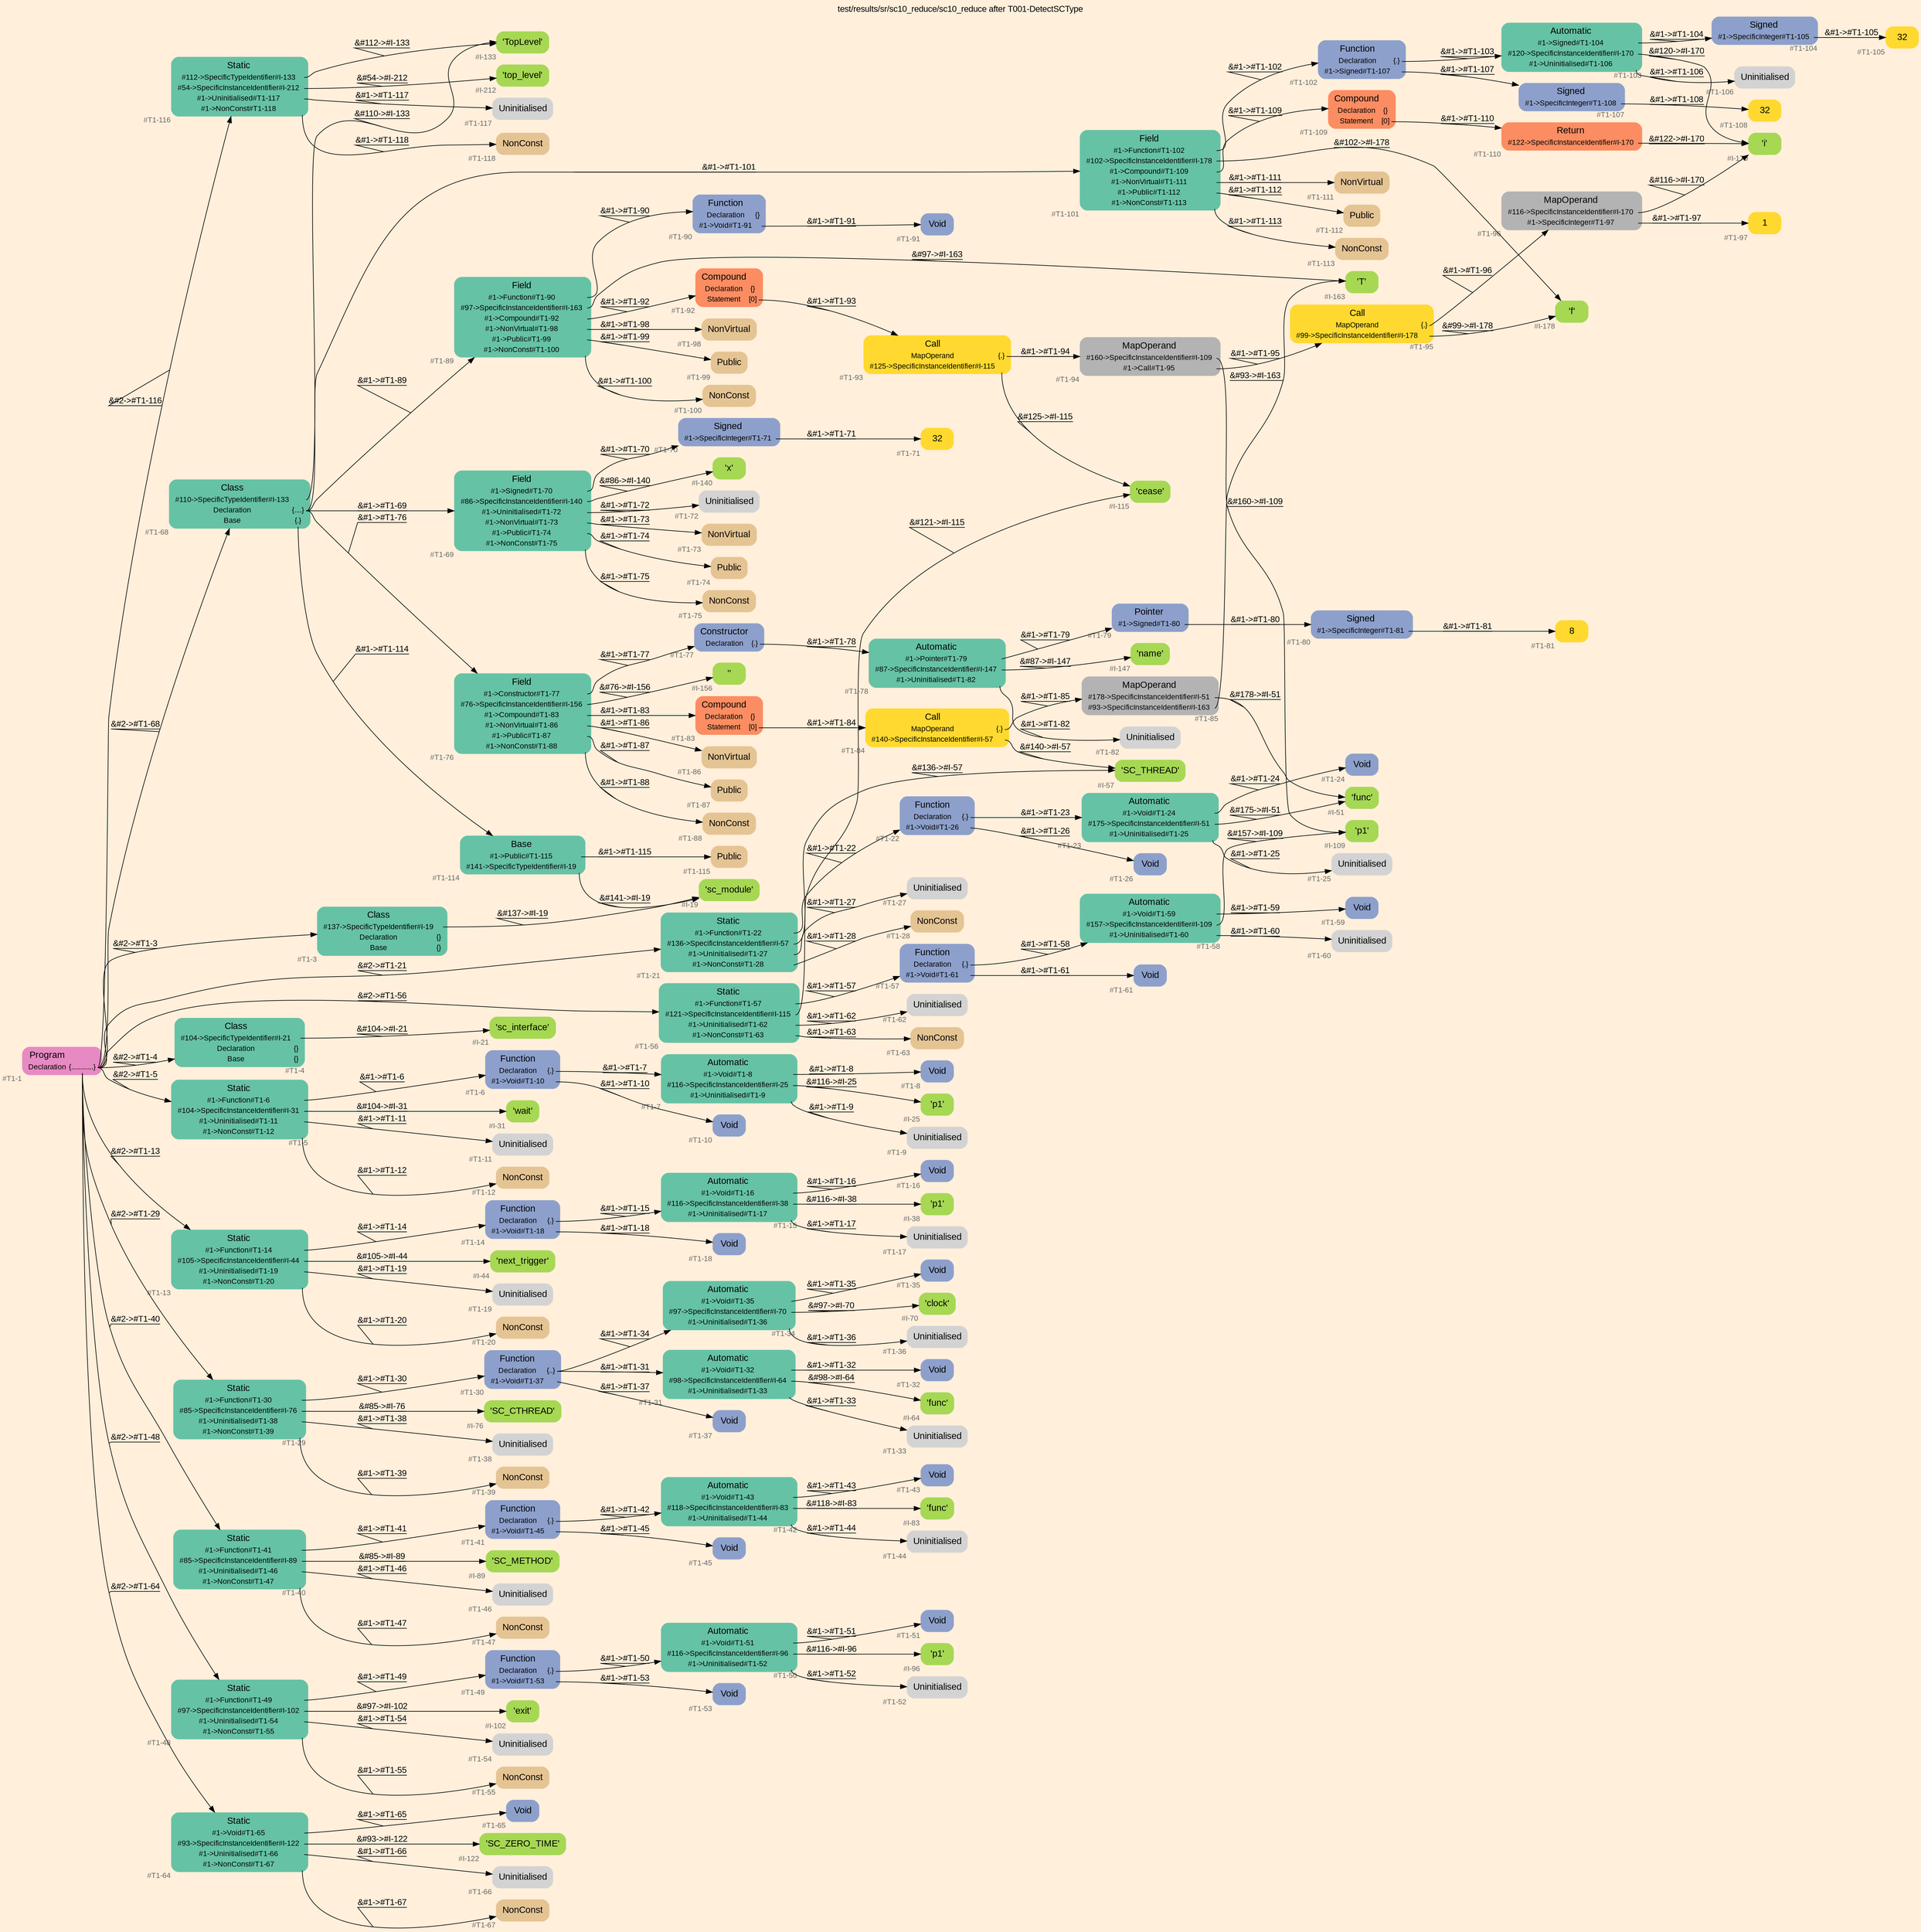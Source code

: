 digraph "test/results/sr/sc10_reduce/sc10_reduce after T001-DetectSCType" {
label = "test/results/sr/sc10_reduce/sc10_reduce after T001-DetectSCType"
labelloc = t
graph [
    rankdir = "LR"
    ranksep = 0.3
    bgcolor = antiquewhite1
    color = black
    fontcolor = black
    fontname = "Arial"
];
node [
    fontname = "Arial"
];
edge [
    fontname = "Arial"
];

// -------------------- node figure --------------------
// -------- block #T1-1 ----------
"#T1-1" [
    fillcolor = "/set28/4"
    xlabel = "#T1-1"
    fontsize = "12"
    fontcolor = grey40
    shape = "plaintext"
    label = <<TABLE BORDER="0" CELLBORDER="0" CELLSPACING="0">
     <TR><TD><FONT COLOR="black" POINT-SIZE="15">Program</FONT></TD></TR>
     <TR><TD><FONT COLOR="black" POINT-SIZE="12">Declaration</FONT></TD><TD PORT="port0"><FONT COLOR="black" POINT-SIZE="12">{............}</FONT></TD></TR>
    </TABLE>>
    style = "rounded,filled"
];

// -------- block #T1-3 ----------
"#T1-3" [
    fillcolor = "/set28/1"
    xlabel = "#T1-3"
    fontsize = "12"
    fontcolor = grey40
    shape = "plaintext"
    label = <<TABLE BORDER="0" CELLBORDER="0" CELLSPACING="0">
     <TR><TD><FONT COLOR="black" POINT-SIZE="15">Class</FONT></TD></TR>
     <TR><TD><FONT COLOR="black" POINT-SIZE="12">#137-&gt;SpecificTypeIdentifier#I-19</FONT></TD><TD PORT="port0"></TD></TR>
     <TR><TD><FONT COLOR="black" POINT-SIZE="12">Declaration</FONT></TD><TD PORT="port1"><FONT COLOR="black" POINT-SIZE="12">{}</FONT></TD></TR>
     <TR><TD><FONT COLOR="black" POINT-SIZE="12">Base</FONT></TD><TD PORT="port2"><FONT COLOR="black" POINT-SIZE="12">{}</FONT></TD></TR>
    </TABLE>>
    style = "rounded,filled"
];

// -------- block #I-19 ----------
"#I-19" [
    fillcolor = "/set28/5"
    xlabel = "#I-19"
    fontsize = "12"
    fontcolor = grey40
    shape = "plaintext"
    label = <<TABLE BORDER="0" CELLBORDER="0" CELLSPACING="0">
     <TR><TD><FONT COLOR="black" POINT-SIZE="15">'sc_module'</FONT></TD></TR>
    </TABLE>>
    style = "rounded,filled"
];

// -------- block #T1-4 ----------
"#T1-4" [
    fillcolor = "/set28/1"
    xlabel = "#T1-4"
    fontsize = "12"
    fontcolor = grey40
    shape = "plaintext"
    label = <<TABLE BORDER="0" CELLBORDER="0" CELLSPACING="0">
     <TR><TD><FONT COLOR="black" POINT-SIZE="15">Class</FONT></TD></TR>
     <TR><TD><FONT COLOR="black" POINT-SIZE="12">#104-&gt;SpecificTypeIdentifier#I-21</FONT></TD><TD PORT="port0"></TD></TR>
     <TR><TD><FONT COLOR="black" POINT-SIZE="12">Declaration</FONT></TD><TD PORT="port1"><FONT COLOR="black" POINT-SIZE="12">{}</FONT></TD></TR>
     <TR><TD><FONT COLOR="black" POINT-SIZE="12">Base</FONT></TD><TD PORT="port2"><FONT COLOR="black" POINT-SIZE="12">{}</FONT></TD></TR>
    </TABLE>>
    style = "rounded,filled"
];

// -------- block #I-21 ----------
"#I-21" [
    fillcolor = "/set28/5"
    xlabel = "#I-21"
    fontsize = "12"
    fontcolor = grey40
    shape = "plaintext"
    label = <<TABLE BORDER="0" CELLBORDER="0" CELLSPACING="0">
     <TR><TD><FONT COLOR="black" POINT-SIZE="15">'sc_interface'</FONT></TD></TR>
    </TABLE>>
    style = "rounded,filled"
];

// -------- block #T1-5 ----------
"#T1-5" [
    fillcolor = "/set28/1"
    xlabel = "#T1-5"
    fontsize = "12"
    fontcolor = grey40
    shape = "plaintext"
    label = <<TABLE BORDER="0" CELLBORDER="0" CELLSPACING="0">
     <TR><TD><FONT COLOR="black" POINT-SIZE="15">Static</FONT></TD></TR>
     <TR><TD><FONT COLOR="black" POINT-SIZE="12">#1-&gt;Function#T1-6</FONT></TD><TD PORT="port0"></TD></TR>
     <TR><TD><FONT COLOR="black" POINT-SIZE="12">#104-&gt;SpecificInstanceIdentifier#I-31</FONT></TD><TD PORT="port1"></TD></TR>
     <TR><TD><FONT COLOR="black" POINT-SIZE="12">#1-&gt;Uninitialised#T1-11</FONT></TD><TD PORT="port2"></TD></TR>
     <TR><TD><FONT COLOR="black" POINT-SIZE="12">#1-&gt;NonConst#T1-12</FONT></TD><TD PORT="port3"></TD></TR>
    </TABLE>>
    style = "rounded,filled"
];

// -------- block #T1-6 ----------
"#T1-6" [
    fillcolor = "/set28/3"
    xlabel = "#T1-6"
    fontsize = "12"
    fontcolor = grey40
    shape = "plaintext"
    label = <<TABLE BORDER="0" CELLBORDER="0" CELLSPACING="0">
     <TR><TD><FONT COLOR="black" POINT-SIZE="15">Function</FONT></TD></TR>
     <TR><TD><FONT COLOR="black" POINT-SIZE="12">Declaration</FONT></TD><TD PORT="port0"><FONT COLOR="black" POINT-SIZE="12">{.}</FONT></TD></TR>
     <TR><TD><FONT COLOR="black" POINT-SIZE="12">#1-&gt;Void#T1-10</FONT></TD><TD PORT="port1"></TD></TR>
    </TABLE>>
    style = "rounded,filled"
];

// -------- block #T1-7 ----------
"#T1-7" [
    fillcolor = "/set28/1"
    xlabel = "#T1-7"
    fontsize = "12"
    fontcolor = grey40
    shape = "plaintext"
    label = <<TABLE BORDER="0" CELLBORDER="0" CELLSPACING="0">
     <TR><TD><FONT COLOR="black" POINT-SIZE="15">Automatic</FONT></TD></TR>
     <TR><TD><FONT COLOR="black" POINT-SIZE="12">#1-&gt;Void#T1-8</FONT></TD><TD PORT="port0"></TD></TR>
     <TR><TD><FONT COLOR="black" POINT-SIZE="12">#116-&gt;SpecificInstanceIdentifier#I-25</FONT></TD><TD PORT="port1"></TD></TR>
     <TR><TD><FONT COLOR="black" POINT-SIZE="12">#1-&gt;Uninitialised#T1-9</FONT></TD><TD PORT="port2"></TD></TR>
    </TABLE>>
    style = "rounded,filled"
];

// -------- block #T1-8 ----------
"#T1-8" [
    fillcolor = "/set28/3"
    xlabel = "#T1-8"
    fontsize = "12"
    fontcolor = grey40
    shape = "plaintext"
    label = <<TABLE BORDER="0" CELLBORDER="0" CELLSPACING="0">
     <TR><TD><FONT COLOR="black" POINT-SIZE="15">Void</FONT></TD></TR>
    </TABLE>>
    style = "rounded,filled"
];

// -------- block #I-25 ----------
"#I-25" [
    fillcolor = "/set28/5"
    xlabel = "#I-25"
    fontsize = "12"
    fontcolor = grey40
    shape = "plaintext"
    label = <<TABLE BORDER="0" CELLBORDER="0" CELLSPACING="0">
     <TR><TD><FONT COLOR="black" POINT-SIZE="15">'p1'</FONT></TD></TR>
    </TABLE>>
    style = "rounded,filled"
];

// -------- block #T1-9 ----------
"#T1-9" [
    xlabel = "#T1-9"
    fontsize = "12"
    fontcolor = grey40
    shape = "plaintext"
    label = <<TABLE BORDER="0" CELLBORDER="0" CELLSPACING="0">
     <TR><TD><FONT COLOR="black" POINT-SIZE="15">Uninitialised</FONT></TD></TR>
    </TABLE>>
    style = "rounded,filled"
];

// -------- block #T1-10 ----------
"#T1-10" [
    fillcolor = "/set28/3"
    xlabel = "#T1-10"
    fontsize = "12"
    fontcolor = grey40
    shape = "plaintext"
    label = <<TABLE BORDER="0" CELLBORDER="0" CELLSPACING="0">
     <TR><TD><FONT COLOR="black" POINT-SIZE="15">Void</FONT></TD></TR>
    </TABLE>>
    style = "rounded,filled"
];

// -------- block #I-31 ----------
"#I-31" [
    fillcolor = "/set28/5"
    xlabel = "#I-31"
    fontsize = "12"
    fontcolor = grey40
    shape = "plaintext"
    label = <<TABLE BORDER="0" CELLBORDER="0" CELLSPACING="0">
     <TR><TD><FONT COLOR="black" POINT-SIZE="15">'wait'</FONT></TD></TR>
    </TABLE>>
    style = "rounded,filled"
];

// -------- block #T1-11 ----------
"#T1-11" [
    xlabel = "#T1-11"
    fontsize = "12"
    fontcolor = grey40
    shape = "plaintext"
    label = <<TABLE BORDER="0" CELLBORDER="0" CELLSPACING="0">
     <TR><TD><FONT COLOR="black" POINT-SIZE="15">Uninitialised</FONT></TD></TR>
    </TABLE>>
    style = "rounded,filled"
];

// -------- block #T1-12 ----------
"#T1-12" [
    fillcolor = "/set28/7"
    xlabel = "#T1-12"
    fontsize = "12"
    fontcolor = grey40
    shape = "plaintext"
    label = <<TABLE BORDER="0" CELLBORDER="0" CELLSPACING="0">
     <TR><TD><FONT COLOR="black" POINT-SIZE="15">NonConst</FONT></TD></TR>
    </TABLE>>
    style = "rounded,filled"
];

// -------- block #T1-13 ----------
"#T1-13" [
    fillcolor = "/set28/1"
    xlabel = "#T1-13"
    fontsize = "12"
    fontcolor = grey40
    shape = "plaintext"
    label = <<TABLE BORDER="0" CELLBORDER="0" CELLSPACING="0">
     <TR><TD><FONT COLOR="black" POINT-SIZE="15">Static</FONT></TD></TR>
     <TR><TD><FONT COLOR="black" POINT-SIZE="12">#1-&gt;Function#T1-14</FONT></TD><TD PORT="port0"></TD></TR>
     <TR><TD><FONT COLOR="black" POINT-SIZE="12">#105-&gt;SpecificInstanceIdentifier#I-44</FONT></TD><TD PORT="port1"></TD></TR>
     <TR><TD><FONT COLOR="black" POINT-SIZE="12">#1-&gt;Uninitialised#T1-19</FONT></TD><TD PORT="port2"></TD></TR>
     <TR><TD><FONT COLOR="black" POINT-SIZE="12">#1-&gt;NonConst#T1-20</FONT></TD><TD PORT="port3"></TD></TR>
    </TABLE>>
    style = "rounded,filled"
];

// -------- block #T1-14 ----------
"#T1-14" [
    fillcolor = "/set28/3"
    xlabel = "#T1-14"
    fontsize = "12"
    fontcolor = grey40
    shape = "plaintext"
    label = <<TABLE BORDER="0" CELLBORDER="0" CELLSPACING="0">
     <TR><TD><FONT COLOR="black" POINT-SIZE="15">Function</FONT></TD></TR>
     <TR><TD><FONT COLOR="black" POINT-SIZE="12">Declaration</FONT></TD><TD PORT="port0"><FONT COLOR="black" POINT-SIZE="12">{.}</FONT></TD></TR>
     <TR><TD><FONT COLOR="black" POINT-SIZE="12">#1-&gt;Void#T1-18</FONT></TD><TD PORT="port1"></TD></TR>
    </TABLE>>
    style = "rounded,filled"
];

// -------- block #T1-15 ----------
"#T1-15" [
    fillcolor = "/set28/1"
    xlabel = "#T1-15"
    fontsize = "12"
    fontcolor = grey40
    shape = "plaintext"
    label = <<TABLE BORDER="0" CELLBORDER="0" CELLSPACING="0">
     <TR><TD><FONT COLOR="black" POINT-SIZE="15">Automatic</FONT></TD></TR>
     <TR><TD><FONT COLOR="black" POINT-SIZE="12">#1-&gt;Void#T1-16</FONT></TD><TD PORT="port0"></TD></TR>
     <TR><TD><FONT COLOR="black" POINT-SIZE="12">#116-&gt;SpecificInstanceIdentifier#I-38</FONT></TD><TD PORT="port1"></TD></TR>
     <TR><TD><FONT COLOR="black" POINT-SIZE="12">#1-&gt;Uninitialised#T1-17</FONT></TD><TD PORT="port2"></TD></TR>
    </TABLE>>
    style = "rounded,filled"
];

// -------- block #T1-16 ----------
"#T1-16" [
    fillcolor = "/set28/3"
    xlabel = "#T1-16"
    fontsize = "12"
    fontcolor = grey40
    shape = "plaintext"
    label = <<TABLE BORDER="0" CELLBORDER="0" CELLSPACING="0">
     <TR><TD><FONT COLOR="black" POINT-SIZE="15">Void</FONT></TD></TR>
    </TABLE>>
    style = "rounded,filled"
];

// -------- block #I-38 ----------
"#I-38" [
    fillcolor = "/set28/5"
    xlabel = "#I-38"
    fontsize = "12"
    fontcolor = grey40
    shape = "plaintext"
    label = <<TABLE BORDER="0" CELLBORDER="0" CELLSPACING="0">
     <TR><TD><FONT COLOR="black" POINT-SIZE="15">'p1'</FONT></TD></TR>
    </TABLE>>
    style = "rounded,filled"
];

// -------- block #T1-17 ----------
"#T1-17" [
    xlabel = "#T1-17"
    fontsize = "12"
    fontcolor = grey40
    shape = "plaintext"
    label = <<TABLE BORDER="0" CELLBORDER="0" CELLSPACING="0">
     <TR><TD><FONT COLOR="black" POINT-SIZE="15">Uninitialised</FONT></TD></TR>
    </TABLE>>
    style = "rounded,filled"
];

// -------- block #T1-18 ----------
"#T1-18" [
    fillcolor = "/set28/3"
    xlabel = "#T1-18"
    fontsize = "12"
    fontcolor = grey40
    shape = "plaintext"
    label = <<TABLE BORDER="0" CELLBORDER="0" CELLSPACING="0">
     <TR><TD><FONT COLOR="black" POINT-SIZE="15">Void</FONT></TD></TR>
    </TABLE>>
    style = "rounded,filled"
];

// -------- block #I-44 ----------
"#I-44" [
    fillcolor = "/set28/5"
    xlabel = "#I-44"
    fontsize = "12"
    fontcolor = grey40
    shape = "plaintext"
    label = <<TABLE BORDER="0" CELLBORDER="0" CELLSPACING="0">
     <TR><TD><FONT COLOR="black" POINT-SIZE="15">'next_trigger'</FONT></TD></TR>
    </TABLE>>
    style = "rounded,filled"
];

// -------- block #T1-19 ----------
"#T1-19" [
    xlabel = "#T1-19"
    fontsize = "12"
    fontcolor = grey40
    shape = "plaintext"
    label = <<TABLE BORDER="0" CELLBORDER="0" CELLSPACING="0">
     <TR><TD><FONT COLOR="black" POINT-SIZE="15">Uninitialised</FONT></TD></TR>
    </TABLE>>
    style = "rounded,filled"
];

// -------- block #T1-20 ----------
"#T1-20" [
    fillcolor = "/set28/7"
    xlabel = "#T1-20"
    fontsize = "12"
    fontcolor = grey40
    shape = "plaintext"
    label = <<TABLE BORDER="0" CELLBORDER="0" CELLSPACING="0">
     <TR><TD><FONT COLOR="black" POINT-SIZE="15">NonConst</FONT></TD></TR>
    </TABLE>>
    style = "rounded,filled"
];

// -------- block #T1-21 ----------
"#T1-21" [
    fillcolor = "/set28/1"
    xlabel = "#T1-21"
    fontsize = "12"
    fontcolor = grey40
    shape = "plaintext"
    label = <<TABLE BORDER="0" CELLBORDER="0" CELLSPACING="0">
     <TR><TD><FONT COLOR="black" POINT-SIZE="15">Static</FONT></TD></TR>
     <TR><TD><FONT COLOR="black" POINT-SIZE="12">#1-&gt;Function#T1-22</FONT></TD><TD PORT="port0"></TD></TR>
     <TR><TD><FONT COLOR="black" POINT-SIZE="12">#136-&gt;SpecificInstanceIdentifier#I-57</FONT></TD><TD PORT="port1"></TD></TR>
     <TR><TD><FONT COLOR="black" POINT-SIZE="12">#1-&gt;Uninitialised#T1-27</FONT></TD><TD PORT="port2"></TD></TR>
     <TR><TD><FONT COLOR="black" POINT-SIZE="12">#1-&gt;NonConst#T1-28</FONT></TD><TD PORT="port3"></TD></TR>
    </TABLE>>
    style = "rounded,filled"
];

// -------- block #T1-22 ----------
"#T1-22" [
    fillcolor = "/set28/3"
    xlabel = "#T1-22"
    fontsize = "12"
    fontcolor = grey40
    shape = "plaintext"
    label = <<TABLE BORDER="0" CELLBORDER="0" CELLSPACING="0">
     <TR><TD><FONT COLOR="black" POINT-SIZE="15">Function</FONT></TD></TR>
     <TR><TD><FONT COLOR="black" POINT-SIZE="12">Declaration</FONT></TD><TD PORT="port0"><FONT COLOR="black" POINT-SIZE="12">{.}</FONT></TD></TR>
     <TR><TD><FONT COLOR="black" POINT-SIZE="12">#1-&gt;Void#T1-26</FONT></TD><TD PORT="port1"></TD></TR>
    </TABLE>>
    style = "rounded,filled"
];

// -------- block #T1-23 ----------
"#T1-23" [
    fillcolor = "/set28/1"
    xlabel = "#T1-23"
    fontsize = "12"
    fontcolor = grey40
    shape = "plaintext"
    label = <<TABLE BORDER="0" CELLBORDER="0" CELLSPACING="0">
     <TR><TD><FONT COLOR="black" POINT-SIZE="15">Automatic</FONT></TD></TR>
     <TR><TD><FONT COLOR="black" POINT-SIZE="12">#1-&gt;Void#T1-24</FONT></TD><TD PORT="port0"></TD></TR>
     <TR><TD><FONT COLOR="black" POINT-SIZE="12">#175-&gt;SpecificInstanceIdentifier#I-51</FONT></TD><TD PORT="port1"></TD></TR>
     <TR><TD><FONT COLOR="black" POINT-SIZE="12">#1-&gt;Uninitialised#T1-25</FONT></TD><TD PORT="port2"></TD></TR>
    </TABLE>>
    style = "rounded,filled"
];

// -------- block #T1-24 ----------
"#T1-24" [
    fillcolor = "/set28/3"
    xlabel = "#T1-24"
    fontsize = "12"
    fontcolor = grey40
    shape = "plaintext"
    label = <<TABLE BORDER="0" CELLBORDER="0" CELLSPACING="0">
     <TR><TD><FONT COLOR="black" POINT-SIZE="15">Void</FONT></TD></TR>
    </TABLE>>
    style = "rounded,filled"
];

// -------- block #I-51 ----------
"#I-51" [
    fillcolor = "/set28/5"
    xlabel = "#I-51"
    fontsize = "12"
    fontcolor = grey40
    shape = "plaintext"
    label = <<TABLE BORDER="0" CELLBORDER="0" CELLSPACING="0">
     <TR><TD><FONT COLOR="black" POINT-SIZE="15">'func'</FONT></TD></TR>
    </TABLE>>
    style = "rounded,filled"
];

// -------- block #T1-25 ----------
"#T1-25" [
    xlabel = "#T1-25"
    fontsize = "12"
    fontcolor = grey40
    shape = "plaintext"
    label = <<TABLE BORDER="0" CELLBORDER="0" CELLSPACING="0">
     <TR><TD><FONT COLOR="black" POINT-SIZE="15">Uninitialised</FONT></TD></TR>
    </TABLE>>
    style = "rounded,filled"
];

// -------- block #T1-26 ----------
"#T1-26" [
    fillcolor = "/set28/3"
    xlabel = "#T1-26"
    fontsize = "12"
    fontcolor = grey40
    shape = "plaintext"
    label = <<TABLE BORDER="0" CELLBORDER="0" CELLSPACING="0">
     <TR><TD><FONT COLOR="black" POINT-SIZE="15">Void</FONT></TD></TR>
    </TABLE>>
    style = "rounded,filled"
];

// -------- block #I-57 ----------
"#I-57" [
    fillcolor = "/set28/5"
    xlabel = "#I-57"
    fontsize = "12"
    fontcolor = grey40
    shape = "plaintext"
    label = <<TABLE BORDER="0" CELLBORDER="0" CELLSPACING="0">
     <TR><TD><FONT COLOR="black" POINT-SIZE="15">'SC_THREAD'</FONT></TD></TR>
    </TABLE>>
    style = "rounded,filled"
];

// -------- block #T1-27 ----------
"#T1-27" [
    xlabel = "#T1-27"
    fontsize = "12"
    fontcolor = grey40
    shape = "plaintext"
    label = <<TABLE BORDER="0" CELLBORDER="0" CELLSPACING="0">
     <TR><TD><FONT COLOR="black" POINT-SIZE="15">Uninitialised</FONT></TD></TR>
    </TABLE>>
    style = "rounded,filled"
];

// -------- block #T1-28 ----------
"#T1-28" [
    fillcolor = "/set28/7"
    xlabel = "#T1-28"
    fontsize = "12"
    fontcolor = grey40
    shape = "plaintext"
    label = <<TABLE BORDER="0" CELLBORDER="0" CELLSPACING="0">
     <TR><TD><FONT COLOR="black" POINT-SIZE="15">NonConst</FONT></TD></TR>
    </TABLE>>
    style = "rounded,filled"
];

// -------- block #T1-29 ----------
"#T1-29" [
    fillcolor = "/set28/1"
    xlabel = "#T1-29"
    fontsize = "12"
    fontcolor = grey40
    shape = "plaintext"
    label = <<TABLE BORDER="0" CELLBORDER="0" CELLSPACING="0">
     <TR><TD><FONT COLOR="black" POINT-SIZE="15">Static</FONT></TD></TR>
     <TR><TD><FONT COLOR="black" POINT-SIZE="12">#1-&gt;Function#T1-30</FONT></TD><TD PORT="port0"></TD></TR>
     <TR><TD><FONT COLOR="black" POINT-SIZE="12">#85-&gt;SpecificInstanceIdentifier#I-76</FONT></TD><TD PORT="port1"></TD></TR>
     <TR><TD><FONT COLOR="black" POINT-SIZE="12">#1-&gt;Uninitialised#T1-38</FONT></TD><TD PORT="port2"></TD></TR>
     <TR><TD><FONT COLOR="black" POINT-SIZE="12">#1-&gt;NonConst#T1-39</FONT></TD><TD PORT="port3"></TD></TR>
    </TABLE>>
    style = "rounded,filled"
];

// -------- block #T1-30 ----------
"#T1-30" [
    fillcolor = "/set28/3"
    xlabel = "#T1-30"
    fontsize = "12"
    fontcolor = grey40
    shape = "plaintext"
    label = <<TABLE BORDER="0" CELLBORDER="0" CELLSPACING="0">
     <TR><TD><FONT COLOR="black" POINT-SIZE="15">Function</FONT></TD></TR>
     <TR><TD><FONT COLOR="black" POINT-SIZE="12">Declaration</FONT></TD><TD PORT="port0"><FONT COLOR="black" POINT-SIZE="12">{..}</FONT></TD></TR>
     <TR><TD><FONT COLOR="black" POINT-SIZE="12">#1-&gt;Void#T1-37</FONT></TD><TD PORT="port1"></TD></TR>
    </TABLE>>
    style = "rounded,filled"
];

// -------- block #T1-31 ----------
"#T1-31" [
    fillcolor = "/set28/1"
    xlabel = "#T1-31"
    fontsize = "12"
    fontcolor = grey40
    shape = "plaintext"
    label = <<TABLE BORDER="0" CELLBORDER="0" CELLSPACING="0">
     <TR><TD><FONT COLOR="black" POINT-SIZE="15">Automatic</FONT></TD></TR>
     <TR><TD><FONT COLOR="black" POINT-SIZE="12">#1-&gt;Void#T1-32</FONT></TD><TD PORT="port0"></TD></TR>
     <TR><TD><FONT COLOR="black" POINT-SIZE="12">#98-&gt;SpecificInstanceIdentifier#I-64</FONT></TD><TD PORT="port1"></TD></TR>
     <TR><TD><FONT COLOR="black" POINT-SIZE="12">#1-&gt;Uninitialised#T1-33</FONT></TD><TD PORT="port2"></TD></TR>
    </TABLE>>
    style = "rounded,filled"
];

// -------- block #T1-32 ----------
"#T1-32" [
    fillcolor = "/set28/3"
    xlabel = "#T1-32"
    fontsize = "12"
    fontcolor = grey40
    shape = "plaintext"
    label = <<TABLE BORDER="0" CELLBORDER="0" CELLSPACING="0">
     <TR><TD><FONT COLOR="black" POINT-SIZE="15">Void</FONT></TD></TR>
    </TABLE>>
    style = "rounded,filled"
];

// -------- block #I-64 ----------
"#I-64" [
    fillcolor = "/set28/5"
    xlabel = "#I-64"
    fontsize = "12"
    fontcolor = grey40
    shape = "plaintext"
    label = <<TABLE BORDER="0" CELLBORDER="0" CELLSPACING="0">
     <TR><TD><FONT COLOR="black" POINT-SIZE="15">'func'</FONT></TD></TR>
    </TABLE>>
    style = "rounded,filled"
];

// -------- block #T1-33 ----------
"#T1-33" [
    xlabel = "#T1-33"
    fontsize = "12"
    fontcolor = grey40
    shape = "plaintext"
    label = <<TABLE BORDER="0" CELLBORDER="0" CELLSPACING="0">
     <TR><TD><FONT COLOR="black" POINT-SIZE="15">Uninitialised</FONT></TD></TR>
    </TABLE>>
    style = "rounded,filled"
];

// -------- block #T1-34 ----------
"#T1-34" [
    fillcolor = "/set28/1"
    xlabel = "#T1-34"
    fontsize = "12"
    fontcolor = grey40
    shape = "plaintext"
    label = <<TABLE BORDER="0" CELLBORDER="0" CELLSPACING="0">
     <TR><TD><FONT COLOR="black" POINT-SIZE="15">Automatic</FONT></TD></TR>
     <TR><TD><FONT COLOR="black" POINT-SIZE="12">#1-&gt;Void#T1-35</FONT></TD><TD PORT="port0"></TD></TR>
     <TR><TD><FONT COLOR="black" POINT-SIZE="12">#97-&gt;SpecificInstanceIdentifier#I-70</FONT></TD><TD PORT="port1"></TD></TR>
     <TR><TD><FONT COLOR="black" POINT-SIZE="12">#1-&gt;Uninitialised#T1-36</FONT></TD><TD PORT="port2"></TD></TR>
    </TABLE>>
    style = "rounded,filled"
];

// -------- block #T1-35 ----------
"#T1-35" [
    fillcolor = "/set28/3"
    xlabel = "#T1-35"
    fontsize = "12"
    fontcolor = grey40
    shape = "plaintext"
    label = <<TABLE BORDER="0" CELLBORDER="0" CELLSPACING="0">
     <TR><TD><FONT COLOR="black" POINT-SIZE="15">Void</FONT></TD></TR>
    </TABLE>>
    style = "rounded,filled"
];

// -------- block #I-70 ----------
"#I-70" [
    fillcolor = "/set28/5"
    xlabel = "#I-70"
    fontsize = "12"
    fontcolor = grey40
    shape = "plaintext"
    label = <<TABLE BORDER="0" CELLBORDER="0" CELLSPACING="0">
     <TR><TD><FONT COLOR="black" POINT-SIZE="15">'clock'</FONT></TD></TR>
    </TABLE>>
    style = "rounded,filled"
];

// -------- block #T1-36 ----------
"#T1-36" [
    xlabel = "#T1-36"
    fontsize = "12"
    fontcolor = grey40
    shape = "plaintext"
    label = <<TABLE BORDER="0" CELLBORDER="0" CELLSPACING="0">
     <TR><TD><FONT COLOR="black" POINT-SIZE="15">Uninitialised</FONT></TD></TR>
    </TABLE>>
    style = "rounded,filled"
];

// -------- block #T1-37 ----------
"#T1-37" [
    fillcolor = "/set28/3"
    xlabel = "#T1-37"
    fontsize = "12"
    fontcolor = grey40
    shape = "plaintext"
    label = <<TABLE BORDER="0" CELLBORDER="0" CELLSPACING="0">
     <TR><TD><FONT COLOR="black" POINT-SIZE="15">Void</FONT></TD></TR>
    </TABLE>>
    style = "rounded,filled"
];

// -------- block #I-76 ----------
"#I-76" [
    fillcolor = "/set28/5"
    xlabel = "#I-76"
    fontsize = "12"
    fontcolor = grey40
    shape = "plaintext"
    label = <<TABLE BORDER="0" CELLBORDER="0" CELLSPACING="0">
     <TR><TD><FONT COLOR="black" POINT-SIZE="15">'SC_CTHREAD'</FONT></TD></TR>
    </TABLE>>
    style = "rounded,filled"
];

// -------- block #T1-38 ----------
"#T1-38" [
    xlabel = "#T1-38"
    fontsize = "12"
    fontcolor = grey40
    shape = "plaintext"
    label = <<TABLE BORDER="0" CELLBORDER="0" CELLSPACING="0">
     <TR><TD><FONT COLOR="black" POINT-SIZE="15">Uninitialised</FONT></TD></TR>
    </TABLE>>
    style = "rounded,filled"
];

// -------- block #T1-39 ----------
"#T1-39" [
    fillcolor = "/set28/7"
    xlabel = "#T1-39"
    fontsize = "12"
    fontcolor = grey40
    shape = "plaintext"
    label = <<TABLE BORDER="0" CELLBORDER="0" CELLSPACING="0">
     <TR><TD><FONT COLOR="black" POINT-SIZE="15">NonConst</FONT></TD></TR>
    </TABLE>>
    style = "rounded,filled"
];

// -------- block #T1-40 ----------
"#T1-40" [
    fillcolor = "/set28/1"
    xlabel = "#T1-40"
    fontsize = "12"
    fontcolor = grey40
    shape = "plaintext"
    label = <<TABLE BORDER="0" CELLBORDER="0" CELLSPACING="0">
     <TR><TD><FONT COLOR="black" POINT-SIZE="15">Static</FONT></TD></TR>
     <TR><TD><FONT COLOR="black" POINT-SIZE="12">#1-&gt;Function#T1-41</FONT></TD><TD PORT="port0"></TD></TR>
     <TR><TD><FONT COLOR="black" POINT-SIZE="12">#85-&gt;SpecificInstanceIdentifier#I-89</FONT></TD><TD PORT="port1"></TD></TR>
     <TR><TD><FONT COLOR="black" POINT-SIZE="12">#1-&gt;Uninitialised#T1-46</FONT></TD><TD PORT="port2"></TD></TR>
     <TR><TD><FONT COLOR="black" POINT-SIZE="12">#1-&gt;NonConst#T1-47</FONT></TD><TD PORT="port3"></TD></TR>
    </TABLE>>
    style = "rounded,filled"
];

// -------- block #T1-41 ----------
"#T1-41" [
    fillcolor = "/set28/3"
    xlabel = "#T1-41"
    fontsize = "12"
    fontcolor = grey40
    shape = "plaintext"
    label = <<TABLE BORDER="0" CELLBORDER="0" CELLSPACING="0">
     <TR><TD><FONT COLOR="black" POINT-SIZE="15">Function</FONT></TD></TR>
     <TR><TD><FONT COLOR="black" POINT-SIZE="12">Declaration</FONT></TD><TD PORT="port0"><FONT COLOR="black" POINT-SIZE="12">{.}</FONT></TD></TR>
     <TR><TD><FONT COLOR="black" POINT-SIZE="12">#1-&gt;Void#T1-45</FONT></TD><TD PORT="port1"></TD></TR>
    </TABLE>>
    style = "rounded,filled"
];

// -------- block #T1-42 ----------
"#T1-42" [
    fillcolor = "/set28/1"
    xlabel = "#T1-42"
    fontsize = "12"
    fontcolor = grey40
    shape = "plaintext"
    label = <<TABLE BORDER="0" CELLBORDER="0" CELLSPACING="0">
     <TR><TD><FONT COLOR="black" POINT-SIZE="15">Automatic</FONT></TD></TR>
     <TR><TD><FONT COLOR="black" POINT-SIZE="12">#1-&gt;Void#T1-43</FONT></TD><TD PORT="port0"></TD></TR>
     <TR><TD><FONT COLOR="black" POINT-SIZE="12">#118-&gt;SpecificInstanceIdentifier#I-83</FONT></TD><TD PORT="port1"></TD></TR>
     <TR><TD><FONT COLOR="black" POINT-SIZE="12">#1-&gt;Uninitialised#T1-44</FONT></TD><TD PORT="port2"></TD></TR>
    </TABLE>>
    style = "rounded,filled"
];

// -------- block #T1-43 ----------
"#T1-43" [
    fillcolor = "/set28/3"
    xlabel = "#T1-43"
    fontsize = "12"
    fontcolor = grey40
    shape = "plaintext"
    label = <<TABLE BORDER="0" CELLBORDER="0" CELLSPACING="0">
     <TR><TD><FONT COLOR="black" POINT-SIZE="15">Void</FONT></TD></TR>
    </TABLE>>
    style = "rounded,filled"
];

// -------- block #I-83 ----------
"#I-83" [
    fillcolor = "/set28/5"
    xlabel = "#I-83"
    fontsize = "12"
    fontcolor = grey40
    shape = "plaintext"
    label = <<TABLE BORDER="0" CELLBORDER="0" CELLSPACING="0">
     <TR><TD><FONT COLOR="black" POINT-SIZE="15">'func'</FONT></TD></TR>
    </TABLE>>
    style = "rounded,filled"
];

// -------- block #T1-44 ----------
"#T1-44" [
    xlabel = "#T1-44"
    fontsize = "12"
    fontcolor = grey40
    shape = "plaintext"
    label = <<TABLE BORDER="0" CELLBORDER="0" CELLSPACING="0">
     <TR><TD><FONT COLOR="black" POINT-SIZE="15">Uninitialised</FONT></TD></TR>
    </TABLE>>
    style = "rounded,filled"
];

// -------- block #T1-45 ----------
"#T1-45" [
    fillcolor = "/set28/3"
    xlabel = "#T1-45"
    fontsize = "12"
    fontcolor = grey40
    shape = "plaintext"
    label = <<TABLE BORDER="0" CELLBORDER="0" CELLSPACING="0">
     <TR><TD><FONT COLOR="black" POINT-SIZE="15">Void</FONT></TD></TR>
    </TABLE>>
    style = "rounded,filled"
];

// -------- block #I-89 ----------
"#I-89" [
    fillcolor = "/set28/5"
    xlabel = "#I-89"
    fontsize = "12"
    fontcolor = grey40
    shape = "plaintext"
    label = <<TABLE BORDER="0" CELLBORDER="0" CELLSPACING="0">
     <TR><TD><FONT COLOR="black" POINT-SIZE="15">'SC_METHOD'</FONT></TD></TR>
    </TABLE>>
    style = "rounded,filled"
];

// -------- block #T1-46 ----------
"#T1-46" [
    xlabel = "#T1-46"
    fontsize = "12"
    fontcolor = grey40
    shape = "plaintext"
    label = <<TABLE BORDER="0" CELLBORDER="0" CELLSPACING="0">
     <TR><TD><FONT COLOR="black" POINT-SIZE="15">Uninitialised</FONT></TD></TR>
    </TABLE>>
    style = "rounded,filled"
];

// -------- block #T1-47 ----------
"#T1-47" [
    fillcolor = "/set28/7"
    xlabel = "#T1-47"
    fontsize = "12"
    fontcolor = grey40
    shape = "plaintext"
    label = <<TABLE BORDER="0" CELLBORDER="0" CELLSPACING="0">
     <TR><TD><FONT COLOR="black" POINT-SIZE="15">NonConst</FONT></TD></TR>
    </TABLE>>
    style = "rounded,filled"
];

// -------- block #T1-48 ----------
"#T1-48" [
    fillcolor = "/set28/1"
    xlabel = "#T1-48"
    fontsize = "12"
    fontcolor = grey40
    shape = "plaintext"
    label = <<TABLE BORDER="0" CELLBORDER="0" CELLSPACING="0">
     <TR><TD><FONT COLOR="black" POINT-SIZE="15">Static</FONT></TD></TR>
     <TR><TD><FONT COLOR="black" POINT-SIZE="12">#1-&gt;Function#T1-49</FONT></TD><TD PORT="port0"></TD></TR>
     <TR><TD><FONT COLOR="black" POINT-SIZE="12">#97-&gt;SpecificInstanceIdentifier#I-102</FONT></TD><TD PORT="port1"></TD></TR>
     <TR><TD><FONT COLOR="black" POINT-SIZE="12">#1-&gt;Uninitialised#T1-54</FONT></TD><TD PORT="port2"></TD></TR>
     <TR><TD><FONT COLOR="black" POINT-SIZE="12">#1-&gt;NonConst#T1-55</FONT></TD><TD PORT="port3"></TD></TR>
    </TABLE>>
    style = "rounded,filled"
];

// -------- block #T1-49 ----------
"#T1-49" [
    fillcolor = "/set28/3"
    xlabel = "#T1-49"
    fontsize = "12"
    fontcolor = grey40
    shape = "plaintext"
    label = <<TABLE BORDER="0" CELLBORDER="0" CELLSPACING="0">
     <TR><TD><FONT COLOR="black" POINT-SIZE="15">Function</FONT></TD></TR>
     <TR><TD><FONT COLOR="black" POINT-SIZE="12">Declaration</FONT></TD><TD PORT="port0"><FONT COLOR="black" POINT-SIZE="12">{.}</FONT></TD></TR>
     <TR><TD><FONT COLOR="black" POINT-SIZE="12">#1-&gt;Void#T1-53</FONT></TD><TD PORT="port1"></TD></TR>
    </TABLE>>
    style = "rounded,filled"
];

// -------- block #T1-50 ----------
"#T1-50" [
    fillcolor = "/set28/1"
    xlabel = "#T1-50"
    fontsize = "12"
    fontcolor = grey40
    shape = "plaintext"
    label = <<TABLE BORDER="0" CELLBORDER="0" CELLSPACING="0">
     <TR><TD><FONT COLOR="black" POINT-SIZE="15">Automatic</FONT></TD></TR>
     <TR><TD><FONT COLOR="black" POINT-SIZE="12">#1-&gt;Void#T1-51</FONT></TD><TD PORT="port0"></TD></TR>
     <TR><TD><FONT COLOR="black" POINT-SIZE="12">#116-&gt;SpecificInstanceIdentifier#I-96</FONT></TD><TD PORT="port1"></TD></TR>
     <TR><TD><FONT COLOR="black" POINT-SIZE="12">#1-&gt;Uninitialised#T1-52</FONT></TD><TD PORT="port2"></TD></TR>
    </TABLE>>
    style = "rounded,filled"
];

// -------- block #T1-51 ----------
"#T1-51" [
    fillcolor = "/set28/3"
    xlabel = "#T1-51"
    fontsize = "12"
    fontcolor = grey40
    shape = "plaintext"
    label = <<TABLE BORDER="0" CELLBORDER="0" CELLSPACING="0">
     <TR><TD><FONT COLOR="black" POINT-SIZE="15">Void</FONT></TD></TR>
    </TABLE>>
    style = "rounded,filled"
];

// -------- block #I-96 ----------
"#I-96" [
    fillcolor = "/set28/5"
    xlabel = "#I-96"
    fontsize = "12"
    fontcolor = grey40
    shape = "plaintext"
    label = <<TABLE BORDER="0" CELLBORDER="0" CELLSPACING="0">
     <TR><TD><FONT COLOR="black" POINT-SIZE="15">'p1'</FONT></TD></TR>
    </TABLE>>
    style = "rounded,filled"
];

// -------- block #T1-52 ----------
"#T1-52" [
    xlabel = "#T1-52"
    fontsize = "12"
    fontcolor = grey40
    shape = "plaintext"
    label = <<TABLE BORDER="0" CELLBORDER="0" CELLSPACING="0">
     <TR><TD><FONT COLOR="black" POINT-SIZE="15">Uninitialised</FONT></TD></TR>
    </TABLE>>
    style = "rounded,filled"
];

// -------- block #T1-53 ----------
"#T1-53" [
    fillcolor = "/set28/3"
    xlabel = "#T1-53"
    fontsize = "12"
    fontcolor = grey40
    shape = "plaintext"
    label = <<TABLE BORDER="0" CELLBORDER="0" CELLSPACING="0">
     <TR><TD><FONT COLOR="black" POINT-SIZE="15">Void</FONT></TD></TR>
    </TABLE>>
    style = "rounded,filled"
];

// -------- block #I-102 ----------
"#I-102" [
    fillcolor = "/set28/5"
    xlabel = "#I-102"
    fontsize = "12"
    fontcolor = grey40
    shape = "plaintext"
    label = <<TABLE BORDER="0" CELLBORDER="0" CELLSPACING="0">
     <TR><TD><FONT COLOR="black" POINT-SIZE="15">'exit'</FONT></TD></TR>
    </TABLE>>
    style = "rounded,filled"
];

// -------- block #T1-54 ----------
"#T1-54" [
    xlabel = "#T1-54"
    fontsize = "12"
    fontcolor = grey40
    shape = "plaintext"
    label = <<TABLE BORDER="0" CELLBORDER="0" CELLSPACING="0">
     <TR><TD><FONT COLOR="black" POINT-SIZE="15">Uninitialised</FONT></TD></TR>
    </TABLE>>
    style = "rounded,filled"
];

// -------- block #T1-55 ----------
"#T1-55" [
    fillcolor = "/set28/7"
    xlabel = "#T1-55"
    fontsize = "12"
    fontcolor = grey40
    shape = "plaintext"
    label = <<TABLE BORDER="0" CELLBORDER="0" CELLSPACING="0">
     <TR><TD><FONT COLOR="black" POINT-SIZE="15">NonConst</FONT></TD></TR>
    </TABLE>>
    style = "rounded,filled"
];

// -------- block #T1-56 ----------
"#T1-56" [
    fillcolor = "/set28/1"
    xlabel = "#T1-56"
    fontsize = "12"
    fontcolor = grey40
    shape = "plaintext"
    label = <<TABLE BORDER="0" CELLBORDER="0" CELLSPACING="0">
     <TR><TD><FONT COLOR="black" POINT-SIZE="15">Static</FONT></TD></TR>
     <TR><TD><FONT COLOR="black" POINT-SIZE="12">#1-&gt;Function#T1-57</FONT></TD><TD PORT="port0"></TD></TR>
     <TR><TD><FONT COLOR="black" POINT-SIZE="12">#121-&gt;SpecificInstanceIdentifier#I-115</FONT></TD><TD PORT="port1"></TD></TR>
     <TR><TD><FONT COLOR="black" POINT-SIZE="12">#1-&gt;Uninitialised#T1-62</FONT></TD><TD PORT="port2"></TD></TR>
     <TR><TD><FONT COLOR="black" POINT-SIZE="12">#1-&gt;NonConst#T1-63</FONT></TD><TD PORT="port3"></TD></TR>
    </TABLE>>
    style = "rounded,filled"
];

// -------- block #T1-57 ----------
"#T1-57" [
    fillcolor = "/set28/3"
    xlabel = "#T1-57"
    fontsize = "12"
    fontcolor = grey40
    shape = "plaintext"
    label = <<TABLE BORDER="0" CELLBORDER="0" CELLSPACING="0">
     <TR><TD><FONT COLOR="black" POINT-SIZE="15">Function</FONT></TD></TR>
     <TR><TD><FONT COLOR="black" POINT-SIZE="12">Declaration</FONT></TD><TD PORT="port0"><FONT COLOR="black" POINT-SIZE="12">{.}</FONT></TD></TR>
     <TR><TD><FONT COLOR="black" POINT-SIZE="12">#1-&gt;Void#T1-61</FONT></TD><TD PORT="port1"></TD></TR>
    </TABLE>>
    style = "rounded,filled"
];

// -------- block #T1-58 ----------
"#T1-58" [
    fillcolor = "/set28/1"
    xlabel = "#T1-58"
    fontsize = "12"
    fontcolor = grey40
    shape = "plaintext"
    label = <<TABLE BORDER="0" CELLBORDER="0" CELLSPACING="0">
     <TR><TD><FONT COLOR="black" POINT-SIZE="15">Automatic</FONT></TD></TR>
     <TR><TD><FONT COLOR="black" POINT-SIZE="12">#1-&gt;Void#T1-59</FONT></TD><TD PORT="port0"></TD></TR>
     <TR><TD><FONT COLOR="black" POINT-SIZE="12">#157-&gt;SpecificInstanceIdentifier#I-109</FONT></TD><TD PORT="port1"></TD></TR>
     <TR><TD><FONT COLOR="black" POINT-SIZE="12">#1-&gt;Uninitialised#T1-60</FONT></TD><TD PORT="port2"></TD></TR>
    </TABLE>>
    style = "rounded,filled"
];

// -------- block #T1-59 ----------
"#T1-59" [
    fillcolor = "/set28/3"
    xlabel = "#T1-59"
    fontsize = "12"
    fontcolor = grey40
    shape = "plaintext"
    label = <<TABLE BORDER="0" CELLBORDER="0" CELLSPACING="0">
     <TR><TD><FONT COLOR="black" POINT-SIZE="15">Void</FONT></TD></TR>
    </TABLE>>
    style = "rounded,filled"
];

// -------- block #I-109 ----------
"#I-109" [
    fillcolor = "/set28/5"
    xlabel = "#I-109"
    fontsize = "12"
    fontcolor = grey40
    shape = "plaintext"
    label = <<TABLE BORDER="0" CELLBORDER="0" CELLSPACING="0">
     <TR><TD><FONT COLOR="black" POINT-SIZE="15">'p1'</FONT></TD></TR>
    </TABLE>>
    style = "rounded,filled"
];

// -------- block #T1-60 ----------
"#T1-60" [
    xlabel = "#T1-60"
    fontsize = "12"
    fontcolor = grey40
    shape = "plaintext"
    label = <<TABLE BORDER="0" CELLBORDER="0" CELLSPACING="0">
     <TR><TD><FONT COLOR="black" POINT-SIZE="15">Uninitialised</FONT></TD></TR>
    </TABLE>>
    style = "rounded,filled"
];

// -------- block #T1-61 ----------
"#T1-61" [
    fillcolor = "/set28/3"
    xlabel = "#T1-61"
    fontsize = "12"
    fontcolor = grey40
    shape = "plaintext"
    label = <<TABLE BORDER="0" CELLBORDER="0" CELLSPACING="0">
     <TR><TD><FONT COLOR="black" POINT-SIZE="15">Void</FONT></TD></TR>
    </TABLE>>
    style = "rounded,filled"
];

// -------- block #I-115 ----------
"#I-115" [
    fillcolor = "/set28/5"
    xlabel = "#I-115"
    fontsize = "12"
    fontcolor = grey40
    shape = "plaintext"
    label = <<TABLE BORDER="0" CELLBORDER="0" CELLSPACING="0">
     <TR><TD><FONT COLOR="black" POINT-SIZE="15">'cease'</FONT></TD></TR>
    </TABLE>>
    style = "rounded,filled"
];

// -------- block #T1-62 ----------
"#T1-62" [
    xlabel = "#T1-62"
    fontsize = "12"
    fontcolor = grey40
    shape = "plaintext"
    label = <<TABLE BORDER="0" CELLBORDER="0" CELLSPACING="0">
     <TR><TD><FONT COLOR="black" POINT-SIZE="15">Uninitialised</FONT></TD></TR>
    </TABLE>>
    style = "rounded,filled"
];

// -------- block #T1-63 ----------
"#T1-63" [
    fillcolor = "/set28/7"
    xlabel = "#T1-63"
    fontsize = "12"
    fontcolor = grey40
    shape = "plaintext"
    label = <<TABLE BORDER="0" CELLBORDER="0" CELLSPACING="0">
     <TR><TD><FONT COLOR="black" POINT-SIZE="15">NonConst</FONT></TD></TR>
    </TABLE>>
    style = "rounded,filled"
];

// -------- block #T1-64 ----------
"#T1-64" [
    fillcolor = "/set28/1"
    xlabel = "#T1-64"
    fontsize = "12"
    fontcolor = grey40
    shape = "plaintext"
    label = <<TABLE BORDER="0" CELLBORDER="0" CELLSPACING="0">
     <TR><TD><FONT COLOR="black" POINT-SIZE="15">Static</FONT></TD></TR>
     <TR><TD><FONT COLOR="black" POINT-SIZE="12">#1-&gt;Void#T1-65</FONT></TD><TD PORT="port0"></TD></TR>
     <TR><TD><FONT COLOR="black" POINT-SIZE="12">#93-&gt;SpecificInstanceIdentifier#I-122</FONT></TD><TD PORT="port1"></TD></TR>
     <TR><TD><FONT COLOR="black" POINT-SIZE="12">#1-&gt;Uninitialised#T1-66</FONT></TD><TD PORT="port2"></TD></TR>
     <TR><TD><FONT COLOR="black" POINT-SIZE="12">#1-&gt;NonConst#T1-67</FONT></TD><TD PORT="port3"></TD></TR>
    </TABLE>>
    style = "rounded,filled"
];

// -------- block #T1-65 ----------
"#T1-65" [
    fillcolor = "/set28/3"
    xlabel = "#T1-65"
    fontsize = "12"
    fontcolor = grey40
    shape = "plaintext"
    label = <<TABLE BORDER="0" CELLBORDER="0" CELLSPACING="0">
     <TR><TD><FONT COLOR="black" POINT-SIZE="15">Void</FONT></TD></TR>
    </TABLE>>
    style = "rounded,filled"
];

// -------- block #I-122 ----------
"#I-122" [
    fillcolor = "/set28/5"
    xlabel = "#I-122"
    fontsize = "12"
    fontcolor = grey40
    shape = "plaintext"
    label = <<TABLE BORDER="0" CELLBORDER="0" CELLSPACING="0">
     <TR><TD><FONT COLOR="black" POINT-SIZE="15">'SC_ZERO_TIME'</FONT></TD></TR>
    </TABLE>>
    style = "rounded,filled"
];

// -------- block #T1-66 ----------
"#T1-66" [
    xlabel = "#T1-66"
    fontsize = "12"
    fontcolor = grey40
    shape = "plaintext"
    label = <<TABLE BORDER="0" CELLBORDER="0" CELLSPACING="0">
     <TR><TD><FONT COLOR="black" POINT-SIZE="15">Uninitialised</FONT></TD></TR>
    </TABLE>>
    style = "rounded,filled"
];

// -------- block #T1-67 ----------
"#T1-67" [
    fillcolor = "/set28/7"
    xlabel = "#T1-67"
    fontsize = "12"
    fontcolor = grey40
    shape = "plaintext"
    label = <<TABLE BORDER="0" CELLBORDER="0" CELLSPACING="0">
     <TR><TD><FONT COLOR="black" POINT-SIZE="15">NonConst</FONT></TD></TR>
    </TABLE>>
    style = "rounded,filled"
];

// -------- block #T1-68 ----------
"#T1-68" [
    fillcolor = "/set28/1"
    xlabel = "#T1-68"
    fontsize = "12"
    fontcolor = grey40
    shape = "plaintext"
    label = <<TABLE BORDER="0" CELLBORDER="0" CELLSPACING="0">
     <TR><TD><FONT COLOR="black" POINT-SIZE="15">Class</FONT></TD></TR>
     <TR><TD><FONT COLOR="black" POINT-SIZE="12">#110-&gt;SpecificTypeIdentifier#I-133</FONT></TD><TD PORT="port0"></TD></TR>
     <TR><TD><FONT COLOR="black" POINT-SIZE="12">Declaration</FONT></TD><TD PORT="port1"><FONT COLOR="black" POINT-SIZE="12">{....}</FONT></TD></TR>
     <TR><TD><FONT COLOR="black" POINT-SIZE="12">Base</FONT></TD><TD PORT="port2"><FONT COLOR="black" POINT-SIZE="12">{.}</FONT></TD></TR>
    </TABLE>>
    style = "rounded,filled"
];

// -------- block #I-133 ----------
"#I-133" [
    fillcolor = "/set28/5"
    xlabel = "#I-133"
    fontsize = "12"
    fontcolor = grey40
    shape = "plaintext"
    label = <<TABLE BORDER="0" CELLBORDER="0" CELLSPACING="0">
     <TR><TD><FONT COLOR="black" POINT-SIZE="15">'TopLevel'</FONT></TD></TR>
    </TABLE>>
    style = "rounded,filled"
];

// -------- block #T1-69 ----------
"#T1-69" [
    fillcolor = "/set28/1"
    xlabel = "#T1-69"
    fontsize = "12"
    fontcolor = grey40
    shape = "plaintext"
    label = <<TABLE BORDER="0" CELLBORDER="0" CELLSPACING="0">
     <TR><TD><FONT COLOR="black" POINT-SIZE="15">Field</FONT></TD></TR>
     <TR><TD><FONT COLOR="black" POINT-SIZE="12">#1-&gt;Signed#T1-70</FONT></TD><TD PORT="port0"></TD></TR>
     <TR><TD><FONT COLOR="black" POINT-SIZE="12">#86-&gt;SpecificInstanceIdentifier#I-140</FONT></TD><TD PORT="port1"></TD></TR>
     <TR><TD><FONT COLOR="black" POINT-SIZE="12">#1-&gt;Uninitialised#T1-72</FONT></TD><TD PORT="port2"></TD></TR>
     <TR><TD><FONT COLOR="black" POINT-SIZE="12">#1-&gt;NonVirtual#T1-73</FONT></TD><TD PORT="port3"></TD></TR>
     <TR><TD><FONT COLOR="black" POINT-SIZE="12">#1-&gt;Public#T1-74</FONT></TD><TD PORT="port4"></TD></TR>
     <TR><TD><FONT COLOR="black" POINT-SIZE="12">#1-&gt;NonConst#T1-75</FONT></TD><TD PORT="port5"></TD></TR>
    </TABLE>>
    style = "rounded,filled"
];

// -------- block #T1-70 ----------
"#T1-70" [
    fillcolor = "/set28/3"
    xlabel = "#T1-70"
    fontsize = "12"
    fontcolor = grey40
    shape = "plaintext"
    label = <<TABLE BORDER="0" CELLBORDER="0" CELLSPACING="0">
     <TR><TD><FONT COLOR="black" POINT-SIZE="15">Signed</FONT></TD></TR>
     <TR><TD><FONT COLOR="black" POINT-SIZE="12">#1-&gt;SpecificInteger#T1-71</FONT></TD><TD PORT="port0"></TD></TR>
    </TABLE>>
    style = "rounded,filled"
];

// -------- block #T1-71 ----------
"#T1-71" [
    fillcolor = "/set28/6"
    xlabel = "#T1-71"
    fontsize = "12"
    fontcolor = grey40
    shape = "plaintext"
    label = <<TABLE BORDER="0" CELLBORDER="0" CELLSPACING="0">
     <TR><TD><FONT COLOR="black" POINT-SIZE="15">32</FONT></TD></TR>
    </TABLE>>
    style = "rounded,filled"
];

// -------- block #I-140 ----------
"#I-140" [
    fillcolor = "/set28/5"
    xlabel = "#I-140"
    fontsize = "12"
    fontcolor = grey40
    shape = "plaintext"
    label = <<TABLE BORDER="0" CELLBORDER="0" CELLSPACING="0">
     <TR><TD><FONT COLOR="black" POINT-SIZE="15">'x'</FONT></TD></TR>
    </TABLE>>
    style = "rounded,filled"
];

// -------- block #T1-72 ----------
"#T1-72" [
    xlabel = "#T1-72"
    fontsize = "12"
    fontcolor = grey40
    shape = "plaintext"
    label = <<TABLE BORDER="0" CELLBORDER="0" CELLSPACING="0">
     <TR><TD><FONT COLOR="black" POINT-SIZE="15">Uninitialised</FONT></TD></TR>
    </TABLE>>
    style = "rounded,filled"
];

// -------- block #T1-73 ----------
"#T1-73" [
    fillcolor = "/set28/7"
    xlabel = "#T1-73"
    fontsize = "12"
    fontcolor = grey40
    shape = "plaintext"
    label = <<TABLE BORDER="0" CELLBORDER="0" CELLSPACING="0">
     <TR><TD><FONT COLOR="black" POINT-SIZE="15">NonVirtual</FONT></TD></TR>
    </TABLE>>
    style = "rounded,filled"
];

// -------- block #T1-74 ----------
"#T1-74" [
    fillcolor = "/set28/7"
    xlabel = "#T1-74"
    fontsize = "12"
    fontcolor = grey40
    shape = "plaintext"
    label = <<TABLE BORDER="0" CELLBORDER="0" CELLSPACING="0">
     <TR><TD><FONT COLOR="black" POINT-SIZE="15">Public</FONT></TD></TR>
    </TABLE>>
    style = "rounded,filled"
];

// -------- block #T1-75 ----------
"#T1-75" [
    fillcolor = "/set28/7"
    xlabel = "#T1-75"
    fontsize = "12"
    fontcolor = grey40
    shape = "plaintext"
    label = <<TABLE BORDER="0" CELLBORDER="0" CELLSPACING="0">
     <TR><TD><FONT COLOR="black" POINT-SIZE="15">NonConst</FONT></TD></TR>
    </TABLE>>
    style = "rounded,filled"
];

// -------- block #T1-76 ----------
"#T1-76" [
    fillcolor = "/set28/1"
    xlabel = "#T1-76"
    fontsize = "12"
    fontcolor = grey40
    shape = "plaintext"
    label = <<TABLE BORDER="0" CELLBORDER="0" CELLSPACING="0">
     <TR><TD><FONT COLOR="black" POINT-SIZE="15">Field</FONT></TD></TR>
     <TR><TD><FONT COLOR="black" POINT-SIZE="12">#1-&gt;Constructor#T1-77</FONT></TD><TD PORT="port0"></TD></TR>
     <TR><TD><FONT COLOR="black" POINT-SIZE="12">#76-&gt;SpecificInstanceIdentifier#I-156</FONT></TD><TD PORT="port1"></TD></TR>
     <TR><TD><FONT COLOR="black" POINT-SIZE="12">#1-&gt;Compound#T1-83</FONT></TD><TD PORT="port2"></TD></TR>
     <TR><TD><FONT COLOR="black" POINT-SIZE="12">#1-&gt;NonVirtual#T1-86</FONT></TD><TD PORT="port3"></TD></TR>
     <TR><TD><FONT COLOR="black" POINT-SIZE="12">#1-&gt;Public#T1-87</FONT></TD><TD PORT="port4"></TD></TR>
     <TR><TD><FONT COLOR="black" POINT-SIZE="12">#1-&gt;NonConst#T1-88</FONT></TD><TD PORT="port5"></TD></TR>
    </TABLE>>
    style = "rounded,filled"
];

// -------- block #T1-77 ----------
"#T1-77" [
    fillcolor = "/set28/3"
    xlabel = "#T1-77"
    fontsize = "12"
    fontcolor = grey40
    shape = "plaintext"
    label = <<TABLE BORDER="0" CELLBORDER="0" CELLSPACING="0">
     <TR><TD><FONT COLOR="black" POINT-SIZE="15">Constructor</FONT></TD></TR>
     <TR><TD><FONT COLOR="black" POINT-SIZE="12">Declaration</FONT></TD><TD PORT="port0"><FONT COLOR="black" POINT-SIZE="12">{.}</FONT></TD></TR>
    </TABLE>>
    style = "rounded,filled"
];

// -------- block #T1-78 ----------
"#T1-78" [
    fillcolor = "/set28/1"
    xlabel = "#T1-78"
    fontsize = "12"
    fontcolor = grey40
    shape = "plaintext"
    label = <<TABLE BORDER="0" CELLBORDER="0" CELLSPACING="0">
     <TR><TD><FONT COLOR="black" POINT-SIZE="15">Automatic</FONT></TD></TR>
     <TR><TD><FONT COLOR="black" POINT-SIZE="12">#1-&gt;Pointer#T1-79</FONT></TD><TD PORT="port0"></TD></TR>
     <TR><TD><FONT COLOR="black" POINT-SIZE="12">#87-&gt;SpecificInstanceIdentifier#I-147</FONT></TD><TD PORT="port1"></TD></TR>
     <TR><TD><FONT COLOR="black" POINT-SIZE="12">#1-&gt;Uninitialised#T1-82</FONT></TD><TD PORT="port2"></TD></TR>
    </TABLE>>
    style = "rounded,filled"
];

// -------- block #T1-79 ----------
"#T1-79" [
    fillcolor = "/set28/3"
    xlabel = "#T1-79"
    fontsize = "12"
    fontcolor = grey40
    shape = "plaintext"
    label = <<TABLE BORDER="0" CELLBORDER="0" CELLSPACING="0">
     <TR><TD><FONT COLOR="black" POINT-SIZE="15">Pointer</FONT></TD></TR>
     <TR><TD><FONT COLOR="black" POINT-SIZE="12">#1-&gt;Signed#T1-80</FONT></TD><TD PORT="port0"></TD></TR>
    </TABLE>>
    style = "rounded,filled"
];

// -------- block #T1-80 ----------
"#T1-80" [
    fillcolor = "/set28/3"
    xlabel = "#T1-80"
    fontsize = "12"
    fontcolor = grey40
    shape = "plaintext"
    label = <<TABLE BORDER="0" CELLBORDER="0" CELLSPACING="0">
     <TR><TD><FONT COLOR="black" POINT-SIZE="15">Signed</FONT></TD></TR>
     <TR><TD><FONT COLOR="black" POINT-SIZE="12">#1-&gt;SpecificInteger#T1-81</FONT></TD><TD PORT="port0"></TD></TR>
    </TABLE>>
    style = "rounded,filled"
];

// -------- block #T1-81 ----------
"#T1-81" [
    fillcolor = "/set28/6"
    xlabel = "#T1-81"
    fontsize = "12"
    fontcolor = grey40
    shape = "plaintext"
    label = <<TABLE BORDER="0" CELLBORDER="0" CELLSPACING="0">
     <TR><TD><FONT COLOR="black" POINT-SIZE="15">8</FONT></TD></TR>
    </TABLE>>
    style = "rounded,filled"
];

// -------- block #I-147 ----------
"#I-147" [
    fillcolor = "/set28/5"
    xlabel = "#I-147"
    fontsize = "12"
    fontcolor = grey40
    shape = "plaintext"
    label = <<TABLE BORDER="0" CELLBORDER="0" CELLSPACING="0">
     <TR><TD><FONT COLOR="black" POINT-SIZE="15">'name'</FONT></TD></TR>
    </TABLE>>
    style = "rounded,filled"
];

// -------- block #T1-82 ----------
"#T1-82" [
    xlabel = "#T1-82"
    fontsize = "12"
    fontcolor = grey40
    shape = "plaintext"
    label = <<TABLE BORDER="0" CELLBORDER="0" CELLSPACING="0">
     <TR><TD><FONT COLOR="black" POINT-SIZE="15">Uninitialised</FONT></TD></TR>
    </TABLE>>
    style = "rounded,filled"
];

// -------- block #I-156 ----------
"#I-156" [
    fillcolor = "/set28/5"
    xlabel = "#I-156"
    fontsize = "12"
    fontcolor = grey40
    shape = "plaintext"
    label = <<TABLE BORDER="0" CELLBORDER="0" CELLSPACING="0">
     <TR><TD><FONT COLOR="black" POINT-SIZE="15">''</FONT></TD></TR>
    </TABLE>>
    style = "rounded,filled"
];

// -------- block #T1-83 ----------
"#T1-83" [
    fillcolor = "/set28/2"
    xlabel = "#T1-83"
    fontsize = "12"
    fontcolor = grey40
    shape = "plaintext"
    label = <<TABLE BORDER="0" CELLBORDER="0" CELLSPACING="0">
     <TR><TD><FONT COLOR="black" POINT-SIZE="15">Compound</FONT></TD></TR>
     <TR><TD><FONT COLOR="black" POINT-SIZE="12">Declaration</FONT></TD><TD PORT="port0"><FONT COLOR="black" POINT-SIZE="12">{}</FONT></TD></TR>
     <TR><TD><FONT COLOR="black" POINT-SIZE="12">Statement</FONT></TD><TD PORT="port1"><FONT COLOR="black" POINT-SIZE="12">[0]</FONT></TD></TR>
    </TABLE>>
    style = "rounded,filled"
];

// -------- block #T1-84 ----------
"#T1-84" [
    fillcolor = "/set28/6"
    xlabel = "#T1-84"
    fontsize = "12"
    fontcolor = grey40
    shape = "plaintext"
    label = <<TABLE BORDER="0" CELLBORDER="0" CELLSPACING="0">
     <TR><TD><FONT COLOR="black" POINT-SIZE="15">Call</FONT></TD></TR>
     <TR><TD><FONT COLOR="black" POINT-SIZE="12">MapOperand</FONT></TD><TD PORT="port0"><FONT COLOR="black" POINT-SIZE="12">{.}</FONT></TD></TR>
     <TR><TD><FONT COLOR="black" POINT-SIZE="12">#140-&gt;SpecificInstanceIdentifier#I-57</FONT></TD><TD PORT="port1"></TD></TR>
    </TABLE>>
    style = "rounded,filled"
];

// -------- block #T1-85 ----------
"#T1-85" [
    fillcolor = "/set28/8"
    xlabel = "#T1-85"
    fontsize = "12"
    fontcolor = grey40
    shape = "plaintext"
    label = <<TABLE BORDER="0" CELLBORDER="0" CELLSPACING="0">
     <TR><TD><FONT COLOR="black" POINT-SIZE="15">MapOperand</FONT></TD></TR>
     <TR><TD><FONT COLOR="black" POINT-SIZE="12">#178-&gt;SpecificInstanceIdentifier#I-51</FONT></TD><TD PORT="port0"></TD></TR>
     <TR><TD><FONT COLOR="black" POINT-SIZE="12">#93-&gt;SpecificInstanceIdentifier#I-163</FONT></TD><TD PORT="port1"></TD></TR>
    </TABLE>>
    style = "rounded,filled"
];

// -------- block #I-163 ----------
"#I-163" [
    fillcolor = "/set28/5"
    xlabel = "#I-163"
    fontsize = "12"
    fontcolor = grey40
    shape = "plaintext"
    label = <<TABLE BORDER="0" CELLBORDER="0" CELLSPACING="0">
     <TR><TD><FONT COLOR="black" POINT-SIZE="15">'T'</FONT></TD></TR>
    </TABLE>>
    style = "rounded,filled"
];

// -------- block #T1-86 ----------
"#T1-86" [
    fillcolor = "/set28/7"
    xlabel = "#T1-86"
    fontsize = "12"
    fontcolor = grey40
    shape = "plaintext"
    label = <<TABLE BORDER="0" CELLBORDER="0" CELLSPACING="0">
     <TR><TD><FONT COLOR="black" POINT-SIZE="15">NonVirtual</FONT></TD></TR>
    </TABLE>>
    style = "rounded,filled"
];

// -------- block #T1-87 ----------
"#T1-87" [
    fillcolor = "/set28/7"
    xlabel = "#T1-87"
    fontsize = "12"
    fontcolor = grey40
    shape = "plaintext"
    label = <<TABLE BORDER="0" CELLBORDER="0" CELLSPACING="0">
     <TR><TD><FONT COLOR="black" POINT-SIZE="15">Public</FONT></TD></TR>
    </TABLE>>
    style = "rounded,filled"
];

// -------- block #T1-88 ----------
"#T1-88" [
    fillcolor = "/set28/7"
    xlabel = "#T1-88"
    fontsize = "12"
    fontcolor = grey40
    shape = "plaintext"
    label = <<TABLE BORDER="0" CELLBORDER="0" CELLSPACING="0">
     <TR><TD><FONT COLOR="black" POINT-SIZE="15">NonConst</FONT></TD></TR>
    </TABLE>>
    style = "rounded,filled"
];

// -------- block #T1-89 ----------
"#T1-89" [
    fillcolor = "/set28/1"
    xlabel = "#T1-89"
    fontsize = "12"
    fontcolor = grey40
    shape = "plaintext"
    label = <<TABLE BORDER="0" CELLBORDER="0" CELLSPACING="0">
     <TR><TD><FONT COLOR="black" POINT-SIZE="15">Field</FONT></TD></TR>
     <TR><TD><FONT COLOR="black" POINT-SIZE="12">#1-&gt;Function#T1-90</FONT></TD><TD PORT="port0"></TD></TR>
     <TR><TD><FONT COLOR="black" POINT-SIZE="12">#97-&gt;SpecificInstanceIdentifier#I-163</FONT></TD><TD PORT="port1"></TD></TR>
     <TR><TD><FONT COLOR="black" POINT-SIZE="12">#1-&gt;Compound#T1-92</FONT></TD><TD PORT="port2"></TD></TR>
     <TR><TD><FONT COLOR="black" POINT-SIZE="12">#1-&gt;NonVirtual#T1-98</FONT></TD><TD PORT="port3"></TD></TR>
     <TR><TD><FONT COLOR="black" POINT-SIZE="12">#1-&gt;Public#T1-99</FONT></TD><TD PORT="port4"></TD></TR>
     <TR><TD><FONT COLOR="black" POINT-SIZE="12">#1-&gt;NonConst#T1-100</FONT></TD><TD PORT="port5"></TD></TR>
    </TABLE>>
    style = "rounded,filled"
];

// -------- block #T1-90 ----------
"#T1-90" [
    fillcolor = "/set28/3"
    xlabel = "#T1-90"
    fontsize = "12"
    fontcolor = grey40
    shape = "plaintext"
    label = <<TABLE BORDER="0" CELLBORDER="0" CELLSPACING="0">
     <TR><TD><FONT COLOR="black" POINT-SIZE="15">Function</FONT></TD></TR>
     <TR><TD><FONT COLOR="black" POINT-SIZE="12">Declaration</FONT></TD><TD PORT="port0"><FONT COLOR="black" POINT-SIZE="12">{}</FONT></TD></TR>
     <TR><TD><FONT COLOR="black" POINT-SIZE="12">#1-&gt;Void#T1-91</FONT></TD><TD PORT="port1"></TD></TR>
    </TABLE>>
    style = "rounded,filled"
];

// -------- block #T1-91 ----------
"#T1-91" [
    fillcolor = "/set28/3"
    xlabel = "#T1-91"
    fontsize = "12"
    fontcolor = grey40
    shape = "plaintext"
    label = <<TABLE BORDER="0" CELLBORDER="0" CELLSPACING="0">
     <TR><TD><FONT COLOR="black" POINT-SIZE="15">Void</FONT></TD></TR>
    </TABLE>>
    style = "rounded,filled"
];

// -------- block #T1-92 ----------
"#T1-92" [
    fillcolor = "/set28/2"
    xlabel = "#T1-92"
    fontsize = "12"
    fontcolor = grey40
    shape = "plaintext"
    label = <<TABLE BORDER="0" CELLBORDER="0" CELLSPACING="0">
     <TR><TD><FONT COLOR="black" POINT-SIZE="15">Compound</FONT></TD></TR>
     <TR><TD><FONT COLOR="black" POINT-SIZE="12">Declaration</FONT></TD><TD PORT="port0"><FONT COLOR="black" POINT-SIZE="12">{}</FONT></TD></TR>
     <TR><TD><FONT COLOR="black" POINT-SIZE="12">Statement</FONT></TD><TD PORT="port1"><FONT COLOR="black" POINT-SIZE="12">[0]</FONT></TD></TR>
    </TABLE>>
    style = "rounded,filled"
];

// -------- block #T1-93 ----------
"#T1-93" [
    fillcolor = "/set28/6"
    xlabel = "#T1-93"
    fontsize = "12"
    fontcolor = grey40
    shape = "plaintext"
    label = <<TABLE BORDER="0" CELLBORDER="0" CELLSPACING="0">
     <TR><TD><FONT COLOR="black" POINT-SIZE="15">Call</FONT></TD></TR>
     <TR><TD><FONT COLOR="black" POINT-SIZE="12">MapOperand</FONT></TD><TD PORT="port0"><FONT COLOR="black" POINT-SIZE="12">{.}</FONT></TD></TR>
     <TR><TD><FONT COLOR="black" POINT-SIZE="12">#125-&gt;SpecificInstanceIdentifier#I-115</FONT></TD><TD PORT="port1"></TD></TR>
    </TABLE>>
    style = "rounded,filled"
];

// -------- block #T1-94 ----------
"#T1-94" [
    fillcolor = "/set28/8"
    xlabel = "#T1-94"
    fontsize = "12"
    fontcolor = grey40
    shape = "plaintext"
    label = <<TABLE BORDER="0" CELLBORDER="0" CELLSPACING="0">
     <TR><TD><FONT COLOR="black" POINT-SIZE="15">MapOperand</FONT></TD></TR>
     <TR><TD><FONT COLOR="black" POINT-SIZE="12">#160-&gt;SpecificInstanceIdentifier#I-109</FONT></TD><TD PORT="port0"></TD></TR>
     <TR><TD><FONT COLOR="black" POINT-SIZE="12">#1-&gt;Call#T1-95</FONT></TD><TD PORT="port1"></TD></TR>
    </TABLE>>
    style = "rounded,filled"
];

// -------- block #T1-95 ----------
"#T1-95" [
    fillcolor = "/set28/6"
    xlabel = "#T1-95"
    fontsize = "12"
    fontcolor = grey40
    shape = "plaintext"
    label = <<TABLE BORDER="0" CELLBORDER="0" CELLSPACING="0">
     <TR><TD><FONT COLOR="black" POINT-SIZE="15">Call</FONT></TD></TR>
     <TR><TD><FONT COLOR="black" POINT-SIZE="12">MapOperand</FONT></TD><TD PORT="port0"><FONT COLOR="black" POINT-SIZE="12">{.}</FONT></TD></TR>
     <TR><TD><FONT COLOR="black" POINT-SIZE="12">#99-&gt;SpecificInstanceIdentifier#I-178</FONT></TD><TD PORT="port1"></TD></TR>
    </TABLE>>
    style = "rounded,filled"
];

// -------- block #T1-96 ----------
"#T1-96" [
    fillcolor = "/set28/8"
    xlabel = "#T1-96"
    fontsize = "12"
    fontcolor = grey40
    shape = "plaintext"
    label = <<TABLE BORDER="0" CELLBORDER="0" CELLSPACING="0">
     <TR><TD><FONT COLOR="black" POINT-SIZE="15">MapOperand</FONT></TD></TR>
     <TR><TD><FONT COLOR="black" POINT-SIZE="12">#116-&gt;SpecificInstanceIdentifier#I-170</FONT></TD><TD PORT="port0"></TD></TR>
     <TR><TD><FONT COLOR="black" POINT-SIZE="12">#1-&gt;SpecificInteger#T1-97</FONT></TD><TD PORT="port1"></TD></TR>
    </TABLE>>
    style = "rounded,filled"
];

// -------- block #I-170 ----------
"#I-170" [
    fillcolor = "/set28/5"
    xlabel = "#I-170"
    fontsize = "12"
    fontcolor = grey40
    shape = "plaintext"
    label = <<TABLE BORDER="0" CELLBORDER="0" CELLSPACING="0">
     <TR><TD><FONT COLOR="black" POINT-SIZE="15">'i'</FONT></TD></TR>
    </TABLE>>
    style = "rounded,filled"
];

// -------- block #T1-97 ----------
"#T1-97" [
    fillcolor = "/set28/6"
    xlabel = "#T1-97"
    fontsize = "12"
    fontcolor = grey40
    shape = "plaintext"
    label = <<TABLE BORDER="0" CELLBORDER="0" CELLSPACING="0">
     <TR><TD><FONT COLOR="black" POINT-SIZE="15">1</FONT></TD></TR>
    </TABLE>>
    style = "rounded,filled"
];

// -------- block #I-178 ----------
"#I-178" [
    fillcolor = "/set28/5"
    xlabel = "#I-178"
    fontsize = "12"
    fontcolor = grey40
    shape = "plaintext"
    label = <<TABLE BORDER="0" CELLBORDER="0" CELLSPACING="0">
     <TR><TD><FONT COLOR="black" POINT-SIZE="15">'f'</FONT></TD></TR>
    </TABLE>>
    style = "rounded,filled"
];

// -------- block #T1-98 ----------
"#T1-98" [
    fillcolor = "/set28/7"
    xlabel = "#T1-98"
    fontsize = "12"
    fontcolor = grey40
    shape = "plaintext"
    label = <<TABLE BORDER="0" CELLBORDER="0" CELLSPACING="0">
     <TR><TD><FONT COLOR="black" POINT-SIZE="15">NonVirtual</FONT></TD></TR>
    </TABLE>>
    style = "rounded,filled"
];

// -------- block #T1-99 ----------
"#T1-99" [
    fillcolor = "/set28/7"
    xlabel = "#T1-99"
    fontsize = "12"
    fontcolor = grey40
    shape = "plaintext"
    label = <<TABLE BORDER="0" CELLBORDER="0" CELLSPACING="0">
     <TR><TD><FONT COLOR="black" POINT-SIZE="15">Public</FONT></TD></TR>
    </TABLE>>
    style = "rounded,filled"
];

// -------- block #T1-100 ----------
"#T1-100" [
    fillcolor = "/set28/7"
    xlabel = "#T1-100"
    fontsize = "12"
    fontcolor = grey40
    shape = "plaintext"
    label = <<TABLE BORDER="0" CELLBORDER="0" CELLSPACING="0">
     <TR><TD><FONT COLOR="black" POINT-SIZE="15">NonConst</FONT></TD></TR>
    </TABLE>>
    style = "rounded,filled"
];

// -------- block #T1-101 ----------
"#T1-101" [
    fillcolor = "/set28/1"
    xlabel = "#T1-101"
    fontsize = "12"
    fontcolor = grey40
    shape = "plaintext"
    label = <<TABLE BORDER="0" CELLBORDER="0" CELLSPACING="0">
     <TR><TD><FONT COLOR="black" POINT-SIZE="15">Field</FONT></TD></TR>
     <TR><TD><FONT COLOR="black" POINT-SIZE="12">#1-&gt;Function#T1-102</FONT></TD><TD PORT="port0"></TD></TR>
     <TR><TD><FONT COLOR="black" POINT-SIZE="12">#102-&gt;SpecificInstanceIdentifier#I-178</FONT></TD><TD PORT="port1"></TD></TR>
     <TR><TD><FONT COLOR="black" POINT-SIZE="12">#1-&gt;Compound#T1-109</FONT></TD><TD PORT="port2"></TD></TR>
     <TR><TD><FONT COLOR="black" POINT-SIZE="12">#1-&gt;NonVirtual#T1-111</FONT></TD><TD PORT="port3"></TD></TR>
     <TR><TD><FONT COLOR="black" POINT-SIZE="12">#1-&gt;Public#T1-112</FONT></TD><TD PORT="port4"></TD></TR>
     <TR><TD><FONT COLOR="black" POINT-SIZE="12">#1-&gt;NonConst#T1-113</FONT></TD><TD PORT="port5"></TD></TR>
    </TABLE>>
    style = "rounded,filled"
];

// -------- block #T1-102 ----------
"#T1-102" [
    fillcolor = "/set28/3"
    xlabel = "#T1-102"
    fontsize = "12"
    fontcolor = grey40
    shape = "plaintext"
    label = <<TABLE BORDER="0" CELLBORDER="0" CELLSPACING="0">
     <TR><TD><FONT COLOR="black" POINT-SIZE="15">Function</FONT></TD></TR>
     <TR><TD><FONT COLOR="black" POINT-SIZE="12">Declaration</FONT></TD><TD PORT="port0"><FONT COLOR="black" POINT-SIZE="12">{.}</FONT></TD></TR>
     <TR><TD><FONT COLOR="black" POINT-SIZE="12">#1-&gt;Signed#T1-107</FONT></TD><TD PORT="port1"></TD></TR>
    </TABLE>>
    style = "rounded,filled"
];

// -------- block #T1-103 ----------
"#T1-103" [
    fillcolor = "/set28/1"
    xlabel = "#T1-103"
    fontsize = "12"
    fontcolor = grey40
    shape = "plaintext"
    label = <<TABLE BORDER="0" CELLBORDER="0" CELLSPACING="0">
     <TR><TD><FONT COLOR="black" POINT-SIZE="15">Automatic</FONT></TD></TR>
     <TR><TD><FONT COLOR="black" POINT-SIZE="12">#1-&gt;Signed#T1-104</FONT></TD><TD PORT="port0"></TD></TR>
     <TR><TD><FONT COLOR="black" POINT-SIZE="12">#120-&gt;SpecificInstanceIdentifier#I-170</FONT></TD><TD PORT="port1"></TD></TR>
     <TR><TD><FONT COLOR="black" POINT-SIZE="12">#1-&gt;Uninitialised#T1-106</FONT></TD><TD PORT="port2"></TD></TR>
    </TABLE>>
    style = "rounded,filled"
];

// -------- block #T1-104 ----------
"#T1-104" [
    fillcolor = "/set28/3"
    xlabel = "#T1-104"
    fontsize = "12"
    fontcolor = grey40
    shape = "plaintext"
    label = <<TABLE BORDER="0" CELLBORDER="0" CELLSPACING="0">
     <TR><TD><FONT COLOR="black" POINT-SIZE="15">Signed</FONT></TD></TR>
     <TR><TD><FONT COLOR="black" POINT-SIZE="12">#1-&gt;SpecificInteger#T1-105</FONT></TD><TD PORT="port0"></TD></TR>
    </TABLE>>
    style = "rounded,filled"
];

// -------- block #T1-105 ----------
"#T1-105" [
    fillcolor = "/set28/6"
    xlabel = "#T1-105"
    fontsize = "12"
    fontcolor = grey40
    shape = "plaintext"
    label = <<TABLE BORDER="0" CELLBORDER="0" CELLSPACING="0">
     <TR><TD><FONT COLOR="black" POINT-SIZE="15">32</FONT></TD></TR>
    </TABLE>>
    style = "rounded,filled"
];

// -------- block #T1-106 ----------
"#T1-106" [
    xlabel = "#T1-106"
    fontsize = "12"
    fontcolor = grey40
    shape = "plaintext"
    label = <<TABLE BORDER="0" CELLBORDER="0" CELLSPACING="0">
     <TR><TD><FONT COLOR="black" POINT-SIZE="15">Uninitialised</FONT></TD></TR>
    </TABLE>>
    style = "rounded,filled"
];

// -------- block #T1-107 ----------
"#T1-107" [
    fillcolor = "/set28/3"
    xlabel = "#T1-107"
    fontsize = "12"
    fontcolor = grey40
    shape = "plaintext"
    label = <<TABLE BORDER="0" CELLBORDER="0" CELLSPACING="0">
     <TR><TD><FONT COLOR="black" POINT-SIZE="15">Signed</FONT></TD></TR>
     <TR><TD><FONT COLOR="black" POINT-SIZE="12">#1-&gt;SpecificInteger#T1-108</FONT></TD><TD PORT="port0"></TD></TR>
    </TABLE>>
    style = "rounded,filled"
];

// -------- block #T1-108 ----------
"#T1-108" [
    fillcolor = "/set28/6"
    xlabel = "#T1-108"
    fontsize = "12"
    fontcolor = grey40
    shape = "plaintext"
    label = <<TABLE BORDER="0" CELLBORDER="0" CELLSPACING="0">
     <TR><TD><FONT COLOR="black" POINT-SIZE="15">32</FONT></TD></TR>
    </TABLE>>
    style = "rounded,filled"
];

// -------- block #T1-109 ----------
"#T1-109" [
    fillcolor = "/set28/2"
    xlabel = "#T1-109"
    fontsize = "12"
    fontcolor = grey40
    shape = "plaintext"
    label = <<TABLE BORDER="0" CELLBORDER="0" CELLSPACING="0">
     <TR><TD><FONT COLOR="black" POINT-SIZE="15">Compound</FONT></TD></TR>
     <TR><TD><FONT COLOR="black" POINT-SIZE="12">Declaration</FONT></TD><TD PORT="port0"><FONT COLOR="black" POINT-SIZE="12">{}</FONT></TD></TR>
     <TR><TD><FONT COLOR="black" POINT-SIZE="12">Statement</FONT></TD><TD PORT="port1"><FONT COLOR="black" POINT-SIZE="12">[0]</FONT></TD></TR>
    </TABLE>>
    style = "rounded,filled"
];

// -------- block #T1-110 ----------
"#T1-110" [
    fillcolor = "/set28/2"
    xlabel = "#T1-110"
    fontsize = "12"
    fontcolor = grey40
    shape = "plaintext"
    label = <<TABLE BORDER="0" CELLBORDER="0" CELLSPACING="0">
     <TR><TD><FONT COLOR="black" POINT-SIZE="15">Return</FONT></TD></TR>
     <TR><TD><FONT COLOR="black" POINT-SIZE="12">#122-&gt;SpecificInstanceIdentifier#I-170</FONT></TD><TD PORT="port0"></TD></TR>
    </TABLE>>
    style = "rounded,filled"
];

// -------- block #T1-111 ----------
"#T1-111" [
    fillcolor = "/set28/7"
    xlabel = "#T1-111"
    fontsize = "12"
    fontcolor = grey40
    shape = "plaintext"
    label = <<TABLE BORDER="0" CELLBORDER="0" CELLSPACING="0">
     <TR><TD><FONT COLOR="black" POINT-SIZE="15">NonVirtual</FONT></TD></TR>
    </TABLE>>
    style = "rounded,filled"
];

// -------- block #T1-112 ----------
"#T1-112" [
    fillcolor = "/set28/7"
    xlabel = "#T1-112"
    fontsize = "12"
    fontcolor = grey40
    shape = "plaintext"
    label = <<TABLE BORDER="0" CELLBORDER="0" CELLSPACING="0">
     <TR><TD><FONT COLOR="black" POINT-SIZE="15">Public</FONT></TD></TR>
    </TABLE>>
    style = "rounded,filled"
];

// -------- block #T1-113 ----------
"#T1-113" [
    fillcolor = "/set28/7"
    xlabel = "#T1-113"
    fontsize = "12"
    fontcolor = grey40
    shape = "plaintext"
    label = <<TABLE BORDER="0" CELLBORDER="0" CELLSPACING="0">
     <TR><TD><FONT COLOR="black" POINT-SIZE="15">NonConst</FONT></TD></TR>
    </TABLE>>
    style = "rounded,filled"
];

// -------- block #T1-114 ----------
"#T1-114" [
    fillcolor = "/set28/1"
    xlabel = "#T1-114"
    fontsize = "12"
    fontcolor = grey40
    shape = "plaintext"
    label = <<TABLE BORDER="0" CELLBORDER="0" CELLSPACING="0">
     <TR><TD><FONT COLOR="black" POINT-SIZE="15">Base</FONT></TD></TR>
     <TR><TD><FONT COLOR="black" POINT-SIZE="12">#1-&gt;Public#T1-115</FONT></TD><TD PORT="port0"></TD></TR>
     <TR><TD><FONT COLOR="black" POINT-SIZE="12">#141-&gt;SpecificTypeIdentifier#I-19</FONT></TD><TD PORT="port1"></TD></TR>
    </TABLE>>
    style = "rounded,filled"
];

// -------- block #T1-115 ----------
"#T1-115" [
    fillcolor = "/set28/7"
    xlabel = "#T1-115"
    fontsize = "12"
    fontcolor = grey40
    shape = "plaintext"
    label = <<TABLE BORDER="0" CELLBORDER="0" CELLSPACING="0">
     <TR><TD><FONT COLOR="black" POINT-SIZE="15">Public</FONT></TD></TR>
    </TABLE>>
    style = "rounded,filled"
];

// -------- block #T1-116 ----------
"#T1-116" [
    fillcolor = "/set28/1"
    xlabel = "#T1-116"
    fontsize = "12"
    fontcolor = grey40
    shape = "plaintext"
    label = <<TABLE BORDER="0" CELLBORDER="0" CELLSPACING="0">
     <TR><TD><FONT COLOR="black" POINT-SIZE="15">Static</FONT></TD></TR>
     <TR><TD><FONT COLOR="black" POINT-SIZE="12">#112-&gt;SpecificTypeIdentifier#I-133</FONT></TD><TD PORT="port0"></TD></TR>
     <TR><TD><FONT COLOR="black" POINT-SIZE="12">#54-&gt;SpecificInstanceIdentifier#I-212</FONT></TD><TD PORT="port1"></TD></TR>
     <TR><TD><FONT COLOR="black" POINT-SIZE="12">#1-&gt;Uninitialised#T1-117</FONT></TD><TD PORT="port2"></TD></TR>
     <TR><TD><FONT COLOR="black" POINT-SIZE="12">#1-&gt;NonConst#T1-118</FONT></TD><TD PORT="port3"></TD></TR>
    </TABLE>>
    style = "rounded,filled"
];

// -------- block #I-212 ----------
"#I-212" [
    fillcolor = "/set28/5"
    xlabel = "#I-212"
    fontsize = "12"
    fontcolor = grey40
    shape = "plaintext"
    label = <<TABLE BORDER="0" CELLBORDER="0" CELLSPACING="0">
     <TR><TD><FONT COLOR="black" POINT-SIZE="15">'top_level'</FONT></TD></TR>
    </TABLE>>
    style = "rounded,filled"
];

// -------- block #T1-117 ----------
"#T1-117" [
    xlabel = "#T1-117"
    fontsize = "12"
    fontcolor = grey40
    shape = "plaintext"
    label = <<TABLE BORDER="0" CELLBORDER="0" CELLSPACING="0">
     <TR><TD><FONT COLOR="black" POINT-SIZE="15">Uninitialised</FONT></TD></TR>
    </TABLE>>
    style = "rounded,filled"
];

// -------- block #T1-118 ----------
"#T1-118" [
    fillcolor = "/set28/7"
    xlabel = "#T1-118"
    fontsize = "12"
    fontcolor = grey40
    shape = "plaintext"
    label = <<TABLE BORDER="0" CELLBORDER="0" CELLSPACING="0">
     <TR><TD><FONT COLOR="black" POINT-SIZE="15">NonConst</FONT></TD></TR>
    </TABLE>>
    style = "rounded,filled"
];

"#T1-1":port0 -> "#T1-3" [
    label = "&amp;#2-&gt;#T1-3"
    decorate = true
    color = black
    fontcolor = black
];

"#T1-1":port0 -> "#T1-4" [
    label = "&amp;#2-&gt;#T1-4"
    decorate = true
    color = black
    fontcolor = black
];

"#T1-1":port0 -> "#T1-5" [
    label = "&amp;#2-&gt;#T1-5"
    decorate = true
    color = black
    fontcolor = black
];

"#T1-1":port0 -> "#T1-13" [
    label = "&amp;#2-&gt;#T1-13"
    decorate = true
    color = black
    fontcolor = black
];

"#T1-1":port0 -> "#T1-21" [
    label = "&amp;#2-&gt;#T1-21"
    decorate = true
    color = black
    fontcolor = black
];

"#T1-1":port0 -> "#T1-29" [
    label = "&amp;#2-&gt;#T1-29"
    decorate = true
    color = black
    fontcolor = black
];

"#T1-1":port0 -> "#T1-40" [
    label = "&amp;#2-&gt;#T1-40"
    decorate = true
    color = black
    fontcolor = black
];

"#T1-1":port0 -> "#T1-48" [
    label = "&amp;#2-&gt;#T1-48"
    decorate = true
    color = black
    fontcolor = black
];

"#T1-1":port0 -> "#T1-56" [
    label = "&amp;#2-&gt;#T1-56"
    decorate = true
    color = black
    fontcolor = black
];

"#T1-1":port0 -> "#T1-64" [
    label = "&amp;#2-&gt;#T1-64"
    decorate = true
    color = black
    fontcolor = black
];

"#T1-1":port0 -> "#T1-68" [
    label = "&amp;#2-&gt;#T1-68"
    decorate = true
    color = black
    fontcolor = black
];

"#T1-1":port0 -> "#T1-116" [
    label = "&amp;#2-&gt;#T1-116"
    decorate = true
    color = black
    fontcolor = black
];

"#T1-3":port0 -> "#I-19" [
    label = "&amp;#137-&gt;#I-19"
    decorate = true
    color = black
    fontcolor = black
];

"#T1-4":port0 -> "#I-21" [
    label = "&amp;#104-&gt;#I-21"
    decorate = true
    color = black
    fontcolor = black
];

"#T1-5":port0 -> "#T1-6" [
    label = "&amp;#1-&gt;#T1-6"
    decorate = true
    color = black
    fontcolor = black
];

"#T1-5":port1 -> "#I-31" [
    label = "&amp;#104-&gt;#I-31"
    decorate = true
    color = black
    fontcolor = black
];

"#T1-5":port2 -> "#T1-11" [
    label = "&amp;#1-&gt;#T1-11"
    decorate = true
    color = black
    fontcolor = black
];

"#T1-5":port3 -> "#T1-12" [
    label = "&amp;#1-&gt;#T1-12"
    decorate = true
    color = black
    fontcolor = black
];

"#T1-6":port0 -> "#T1-7" [
    label = "&amp;#1-&gt;#T1-7"
    decorate = true
    color = black
    fontcolor = black
];

"#T1-6":port1 -> "#T1-10" [
    label = "&amp;#1-&gt;#T1-10"
    decorate = true
    color = black
    fontcolor = black
];

"#T1-7":port0 -> "#T1-8" [
    label = "&amp;#1-&gt;#T1-8"
    decorate = true
    color = black
    fontcolor = black
];

"#T1-7":port1 -> "#I-25" [
    label = "&amp;#116-&gt;#I-25"
    decorate = true
    color = black
    fontcolor = black
];

"#T1-7":port2 -> "#T1-9" [
    label = "&amp;#1-&gt;#T1-9"
    decorate = true
    color = black
    fontcolor = black
];

"#T1-13":port0 -> "#T1-14" [
    label = "&amp;#1-&gt;#T1-14"
    decorate = true
    color = black
    fontcolor = black
];

"#T1-13":port1 -> "#I-44" [
    label = "&amp;#105-&gt;#I-44"
    decorate = true
    color = black
    fontcolor = black
];

"#T1-13":port2 -> "#T1-19" [
    label = "&amp;#1-&gt;#T1-19"
    decorate = true
    color = black
    fontcolor = black
];

"#T1-13":port3 -> "#T1-20" [
    label = "&amp;#1-&gt;#T1-20"
    decorate = true
    color = black
    fontcolor = black
];

"#T1-14":port0 -> "#T1-15" [
    label = "&amp;#1-&gt;#T1-15"
    decorate = true
    color = black
    fontcolor = black
];

"#T1-14":port1 -> "#T1-18" [
    label = "&amp;#1-&gt;#T1-18"
    decorate = true
    color = black
    fontcolor = black
];

"#T1-15":port0 -> "#T1-16" [
    label = "&amp;#1-&gt;#T1-16"
    decorate = true
    color = black
    fontcolor = black
];

"#T1-15":port1 -> "#I-38" [
    label = "&amp;#116-&gt;#I-38"
    decorate = true
    color = black
    fontcolor = black
];

"#T1-15":port2 -> "#T1-17" [
    label = "&amp;#1-&gt;#T1-17"
    decorate = true
    color = black
    fontcolor = black
];

"#T1-21":port0 -> "#T1-22" [
    label = "&amp;#1-&gt;#T1-22"
    decorate = true
    color = black
    fontcolor = black
];

"#T1-21":port1 -> "#I-57" [
    label = "&amp;#136-&gt;#I-57"
    decorate = true
    color = black
    fontcolor = black
];

"#T1-21":port2 -> "#T1-27" [
    label = "&amp;#1-&gt;#T1-27"
    decorate = true
    color = black
    fontcolor = black
];

"#T1-21":port3 -> "#T1-28" [
    label = "&amp;#1-&gt;#T1-28"
    decorate = true
    color = black
    fontcolor = black
];

"#T1-22":port0 -> "#T1-23" [
    label = "&amp;#1-&gt;#T1-23"
    decorate = true
    color = black
    fontcolor = black
];

"#T1-22":port1 -> "#T1-26" [
    label = "&amp;#1-&gt;#T1-26"
    decorate = true
    color = black
    fontcolor = black
];

"#T1-23":port0 -> "#T1-24" [
    label = "&amp;#1-&gt;#T1-24"
    decorate = true
    color = black
    fontcolor = black
];

"#T1-23":port1 -> "#I-51" [
    label = "&amp;#175-&gt;#I-51"
    decorate = true
    color = black
    fontcolor = black
];

"#T1-23":port2 -> "#T1-25" [
    label = "&amp;#1-&gt;#T1-25"
    decorate = true
    color = black
    fontcolor = black
];

"#T1-29":port0 -> "#T1-30" [
    label = "&amp;#1-&gt;#T1-30"
    decorate = true
    color = black
    fontcolor = black
];

"#T1-29":port1 -> "#I-76" [
    label = "&amp;#85-&gt;#I-76"
    decorate = true
    color = black
    fontcolor = black
];

"#T1-29":port2 -> "#T1-38" [
    label = "&amp;#1-&gt;#T1-38"
    decorate = true
    color = black
    fontcolor = black
];

"#T1-29":port3 -> "#T1-39" [
    label = "&amp;#1-&gt;#T1-39"
    decorate = true
    color = black
    fontcolor = black
];

"#T1-30":port0 -> "#T1-31" [
    label = "&amp;#1-&gt;#T1-31"
    decorate = true
    color = black
    fontcolor = black
];

"#T1-30":port0 -> "#T1-34" [
    label = "&amp;#1-&gt;#T1-34"
    decorate = true
    color = black
    fontcolor = black
];

"#T1-30":port1 -> "#T1-37" [
    label = "&amp;#1-&gt;#T1-37"
    decorate = true
    color = black
    fontcolor = black
];

"#T1-31":port0 -> "#T1-32" [
    label = "&amp;#1-&gt;#T1-32"
    decorate = true
    color = black
    fontcolor = black
];

"#T1-31":port1 -> "#I-64" [
    label = "&amp;#98-&gt;#I-64"
    decorate = true
    color = black
    fontcolor = black
];

"#T1-31":port2 -> "#T1-33" [
    label = "&amp;#1-&gt;#T1-33"
    decorate = true
    color = black
    fontcolor = black
];

"#T1-34":port0 -> "#T1-35" [
    label = "&amp;#1-&gt;#T1-35"
    decorate = true
    color = black
    fontcolor = black
];

"#T1-34":port1 -> "#I-70" [
    label = "&amp;#97-&gt;#I-70"
    decorate = true
    color = black
    fontcolor = black
];

"#T1-34":port2 -> "#T1-36" [
    label = "&amp;#1-&gt;#T1-36"
    decorate = true
    color = black
    fontcolor = black
];

"#T1-40":port0 -> "#T1-41" [
    label = "&amp;#1-&gt;#T1-41"
    decorate = true
    color = black
    fontcolor = black
];

"#T1-40":port1 -> "#I-89" [
    label = "&amp;#85-&gt;#I-89"
    decorate = true
    color = black
    fontcolor = black
];

"#T1-40":port2 -> "#T1-46" [
    label = "&amp;#1-&gt;#T1-46"
    decorate = true
    color = black
    fontcolor = black
];

"#T1-40":port3 -> "#T1-47" [
    label = "&amp;#1-&gt;#T1-47"
    decorate = true
    color = black
    fontcolor = black
];

"#T1-41":port0 -> "#T1-42" [
    label = "&amp;#1-&gt;#T1-42"
    decorate = true
    color = black
    fontcolor = black
];

"#T1-41":port1 -> "#T1-45" [
    label = "&amp;#1-&gt;#T1-45"
    decorate = true
    color = black
    fontcolor = black
];

"#T1-42":port0 -> "#T1-43" [
    label = "&amp;#1-&gt;#T1-43"
    decorate = true
    color = black
    fontcolor = black
];

"#T1-42":port1 -> "#I-83" [
    label = "&amp;#118-&gt;#I-83"
    decorate = true
    color = black
    fontcolor = black
];

"#T1-42":port2 -> "#T1-44" [
    label = "&amp;#1-&gt;#T1-44"
    decorate = true
    color = black
    fontcolor = black
];

"#T1-48":port0 -> "#T1-49" [
    label = "&amp;#1-&gt;#T1-49"
    decorate = true
    color = black
    fontcolor = black
];

"#T1-48":port1 -> "#I-102" [
    label = "&amp;#97-&gt;#I-102"
    decorate = true
    color = black
    fontcolor = black
];

"#T1-48":port2 -> "#T1-54" [
    label = "&amp;#1-&gt;#T1-54"
    decorate = true
    color = black
    fontcolor = black
];

"#T1-48":port3 -> "#T1-55" [
    label = "&amp;#1-&gt;#T1-55"
    decorate = true
    color = black
    fontcolor = black
];

"#T1-49":port0 -> "#T1-50" [
    label = "&amp;#1-&gt;#T1-50"
    decorate = true
    color = black
    fontcolor = black
];

"#T1-49":port1 -> "#T1-53" [
    label = "&amp;#1-&gt;#T1-53"
    decorate = true
    color = black
    fontcolor = black
];

"#T1-50":port0 -> "#T1-51" [
    label = "&amp;#1-&gt;#T1-51"
    decorate = true
    color = black
    fontcolor = black
];

"#T1-50":port1 -> "#I-96" [
    label = "&amp;#116-&gt;#I-96"
    decorate = true
    color = black
    fontcolor = black
];

"#T1-50":port2 -> "#T1-52" [
    label = "&amp;#1-&gt;#T1-52"
    decorate = true
    color = black
    fontcolor = black
];

"#T1-56":port0 -> "#T1-57" [
    label = "&amp;#1-&gt;#T1-57"
    decorate = true
    color = black
    fontcolor = black
];

"#T1-56":port1 -> "#I-115" [
    label = "&amp;#121-&gt;#I-115"
    decorate = true
    color = black
    fontcolor = black
];

"#T1-56":port2 -> "#T1-62" [
    label = "&amp;#1-&gt;#T1-62"
    decorate = true
    color = black
    fontcolor = black
];

"#T1-56":port3 -> "#T1-63" [
    label = "&amp;#1-&gt;#T1-63"
    decorate = true
    color = black
    fontcolor = black
];

"#T1-57":port0 -> "#T1-58" [
    label = "&amp;#1-&gt;#T1-58"
    decorate = true
    color = black
    fontcolor = black
];

"#T1-57":port1 -> "#T1-61" [
    label = "&amp;#1-&gt;#T1-61"
    decorate = true
    color = black
    fontcolor = black
];

"#T1-58":port0 -> "#T1-59" [
    label = "&amp;#1-&gt;#T1-59"
    decorate = true
    color = black
    fontcolor = black
];

"#T1-58":port1 -> "#I-109" [
    label = "&amp;#157-&gt;#I-109"
    decorate = true
    color = black
    fontcolor = black
];

"#T1-58":port2 -> "#T1-60" [
    label = "&amp;#1-&gt;#T1-60"
    decorate = true
    color = black
    fontcolor = black
];

"#T1-64":port0 -> "#T1-65" [
    label = "&amp;#1-&gt;#T1-65"
    decorate = true
    color = black
    fontcolor = black
];

"#T1-64":port1 -> "#I-122" [
    label = "&amp;#93-&gt;#I-122"
    decorate = true
    color = black
    fontcolor = black
];

"#T1-64":port2 -> "#T1-66" [
    label = "&amp;#1-&gt;#T1-66"
    decorate = true
    color = black
    fontcolor = black
];

"#T1-64":port3 -> "#T1-67" [
    label = "&amp;#1-&gt;#T1-67"
    decorate = true
    color = black
    fontcolor = black
];

"#T1-68":port0 -> "#I-133" [
    label = "&amp;#110-&gt;#I-133"
    decorate = true
    color = black
    fontcolor = black
];

"#T1-68":port1 -> "#T1-69" [
    label = "&amp;#1-&gt;#T1-69"
    decorate = true
    color = black
    fontcolor = black
];

"#T1-68":port1 -> "#T1-76" [
    label = "&amp;#1-&gt;#T1-76"
    decorate = true
    color = black
    fontcolor = black
];

"#T1-68":port1 -> "#T1-89" [
    label = "&amp;#1-&gt;#T1-89"
    decorate = true
    color = black
    fontcolor = black
];

"#T1-68":port1 -> "#T1-101" [
    label = "&amp;#1-&gt;#T1-101"
    decorate = true
    color = black
    fontcolor = black
];

"#T1-68":port2 -> "#T1-114" [
    label = "&amp;#1-&gt;#T1-114"
    decorate = true
    color = black
    fontcolor = black
];

"#T1-69":port0 -> "#T1-70" [
    label = "&amp;#1-&gt;#T1-70"
    decorate = true
    color = black
    fontcolor = black
];

"#T1-69":port1 -> "#I-140" [
    label = "&amp;#86-&gt;#I-140"
    decorate = true
    color = black
    fontcolor = black
];

"#T1-69":port2 -> "#T1-72" [
    label = "&amp;#1-&gt;#T1-72"
    decorate = true
    color = black
    fontcolor = black
];

"#T1-69":port3 -> "#T1-73" [
    label = "&amp;#1-&gt;#T1-73"
    decorate = true
    color = black
    fontcolor = black
];

"#T1-69":port4 -> "#T1-74" [
    label = "&amp;#1-&gt;#T1-74"
    decorate = true
    color = black
    fontcolor = black
];

"#T1-69":port5 -> "#T1-75" [
    label = "&amp;#1-&gt;#T1-75"
    decorate = true
    color = black
    fontcolor = black
];

"#T1-70":port0 -> "#T1-71" [
    label = "&amp;#1-&gt;#T1-71"
    decorate = true
    color = black
    fontcolor = black
];

"#T1-76":port0 -> "#T1-77" [
    label = "&amp;#1-&gt;#T1-77"
    decorate = true
    color = black
    fontcolor = black
];

"#T1-76":port1 -> "#I-156" [
    label = "&amp;#76-&gt;#I-156"
    decorate = true
    color = black
    fontcolor = black
];

"#T1-76":port2 -> "#T1-83" [
    label = "&amp;#1-&gt;#T1-83"
    decorate = true
    color = black
    fontcolor = black
];

"#T1-76":port3 -> "#T1-86" [
    label = "&amp;#1-&gt;#T1-86"
    decorate = true
    color = black
    fontcolor = black
];

"#T1-76":port4 -> "#T1-87" [
    label = "&amp;#1-&gt;#T1-87"
    decorate = true
    color = black
    fontcolor = black
];

"#T1-76":port5 -> "#T1-88" [
    label = "&amp;#1-&gt;#T1-88"
    decorate = true
    color = black
    fontcolor = black
];

"#T1-77":port0 -> "#T1-78" [
    label = "&amp;#1-&gt;#T1-78"
    decorate = true
    color = black
    fontcolor = black
];

"#T1-78":port0 -> "#T1-79" [
    label = "&amp;#1-&gt;#T1-79"
    decorate = true
    color = black
    fontcolor = black
];

"#T1-78":port1 -> "#I-147" [
    label = "&amp;#87-&gt;#I-147"
    decorate = true
    color = black
    fontcolor = black
];

"#T1-78":port2 -> "#T1-82" [
    label = "&amp;#1-&gt;#T1-82"
    decorate = true
    color = black
    fontcolor = black
];

"#T1-79":port0 -> "#T1-80" [
    label = "&amp;#1-&gt;#T1-80"
    decorate = true
    color = black
    fontcolor = black
];

"#T1-80":port0 -> "#T1-81" [
    label = "&amp;#1-&gt;#T1-81"
    decorate = true
    color = black
    fontcolor = black
];

"#T1-83":port1 -> "#T1-84" [
    label = "&amp;#1-&gt;#T1-84"
    decorate = true
    color = black
    fontcolor = black
];

"#T1-84":port0 -> "#T1-85" [
    label = "&amp;#1-&gt;#T1-85"
    decorate = true
    color = black
    fontcolor = black
];

"#T1-84":port1 -> "#I-57" [
    label = "&amp;#140-&gt;#I-57"
    decorate = true
    color = black
    fontcolor = black
];

"#T1-85":port0 -> "#I-51" [
    label = "&amp;#178-&gt;#I-51"
    decorate = true
    color = black
    fontcolor = black
];

"#T1-85":port1 -> "#I-163" [
    label = "&amp;#93-&gt;#I-163"
    decorate = true
    color = black
    fontcolor = black
];

"#T1-89":port0 -> "#T1-90" [
    label = "&amp;#1-&gt;#T1-90"
    decorate = true
    color = black
    fontcolor = black
];

"#T1-89":port1 -> "#I-163" [
    label = "&amp;#97-&gt;#I-163"
    decorate = true
    color = black
    fontcolor = black
];

"#T1-89":port2 -> "#T1-92" [
    label = "&amp;#1-&gt;#T1-92"
    decorate = true
    color = black
    fontcolor = black
];

"#T1-89":port3 -> "#T1-98" [
    label = "&amp;#1-&gt;#T1-98"
    decorate = true
    color = black
    fontcolor = black
];

"#T1-89":port4 -> "#T1-99" [
    label = "&amp;#1-&gt;#T1-99"
    decorate = true
    color = black
    fontcolor = black
];

"#T1-89":port5 -> "#T1-100" [
    label = "&amp;#1-&gt;#T1-100"
    decorate = true
    color = black
    fontcolor = black
];

"#T1-90":port1 -> "#T1-91" [
    label = "&amp;#1-&gt;#T1-91"
    decorate = true
    color = black
    fontcolor = black
];

"#T1-92":port1 -> "#T1-93" [
    label = "&amp;#1-&gt;#T1-93"
    decorate = true
    color = black
    fontcolor = black
];

"#T1-93":port0 -> "#T1-94" [
    label = "&amp;#1-&gt;#T1-94"
    decorate = true
    color = black
    fontcolor = black
];

"#T1-93":port1 -> "#I-115" [
    label = "&amp;#125-&gt;#I-115"
    decorate = true
    color = black
    fontcolor = black
];

"#T1-94":port0 -> "#I-109" [
    label = "&amp;#160-&gt;#I-109"
    decorate = true
    color = black
    fontcolor = black
];

"#T1-94":port1 -> "#T1-95" [
    label = "&amp;#1-&gt;#T1-95"
    decorate = true
    color = black
    fontcolor = black
];

"#T1-95":port0 -> "#T1-96" [
    label = "&amp;#1-&gt;#T1-96"
    decorate = true
    color = black
    fontcolor = black
];

"#T1-95":port1 -> "#I-178" [
    label = "&amp;#99-&gt;#I-178"
    decorate = true
    color = black
    fontcolor = black
];

"#T1-96":port0 -> "#I-170" [
    label = "&amp;#116-&gt;#I-170"
    decorate = true
    color = black
    fontcolor = black
];

"#T1-96":port1 -> "#T1-97" [
    label = "&amp;#1-&gt;#T1-97"
    decorate = true
    color = black
    fontcolor = black
];

"#T1-101":port0 -> "#T1-102" [
    label = "&amp;#1-&gt;#T1-102"
    decorate = true
    color = black
    fontcolor = black
];

"#T1-101":port1 -> "#I-178" [
    label = "&amp;#102-&gt;#I-178"
    decorate = true
    color = black
    fontcolor = black
];

"#T1-101":port2 -> "#T1-109" [
    label = "&amp;#1-&gt;#T1-109"
    decorate = true
    color = black
    fontcolor = black
];

"#T1-101":port3 -> "#T1-111" [
    label = "&amp;#1-&gt;#T1-111"
    decorate = true
    color = black
    fontcolor = black
];

"#T1-101":port4 -> "#T1-112" [
    label = "&amp;#1-&gt;#T1-112"
    decorate = true
    color = black
    fontcolor = black
];

"#T1-101":port5 -> "#T1-113" [
    label = "&amp;#1-&gt;#T1-113"
    decorate = true
    color = black
    fontcolor = black
];

"#T1-102":port0 -> "#T1-103" [
    label = "&amp;#1-&gt;#T1-103"
    decorate = true
    color = black
    fontcolor = black
];

"#T1-102":port1 -> "#T1-107" [
    label = "&amp;#1-&gt;#T1-107"
    decorate = true
    color = black
    fontcolor = black
];

"#T1-103":port0 -> "#T1-104" [
    label = "&amp;#1-&gt;#T1-104"
    decorate = true
    color = black
    fontcolor = black
];

"#T1-103":port1 -> "#I-170" [
    label = "&amp;#120-&gt;#I-170"
    decorate = true
    color = black
    fontcolor = black
];

"#T1-103":port2 -> "#T1-106" [
    label = "&amp;#1-&gt;#T1-106"
    decorate = true
    color = black
    fontcolor = black
];

"#T1-104":port0 -> "#T1-105" [
    label = "&amp;#1-&gt;#T1-105"
    decorate = true
    color = black
    fontcolor = black
];

"#T1-107":port0 -> "#T1-108" [
    label = "&amp;#1-&gt;#T1-108"
    decorate = true
    color = black
    fontcolor = black
];

"#T1-109":port1 -> "#T1-110" [
    label = "&amp;#1-&gt;#T1-110"
    decorate = true
    color = black
    fontcolor = black
];

"#T1-110":port0 -> "#I-170" [
    label = "&amp;#122-&gt;#I-170"
    decorate = true
    color = black
    fontcolor = black
];

"#T1-114":port0 -> "#T1-115" [
    label = "&amp;#1-&gt;#T1-115"
    decorate = true
    color = black
    fontcolor = black
];

"#T1-114":port1 -> "#I-19" [
    label = "&amp;#141-&gt;#I-19"
    decorate = true
    color = black
    fontcolor = black
];

"#T1-116":port0 -> "#I-133" [
    label = "&amp;#112-&gt;#I-133"
    decorate = true
    color = black
    fontcolor = black
];

"#T1-116":port1 -> "#I-212" [
    label = "&amp;#54-&gt;#I-212"
    decorate = true
    color = black
    fontcolor = black
];

"#T1-116":port2 -> "#T1-117" [
    label = "&amp;#1-&gt;#T1-117"
    decorate = true
    color = black
    fontcolor = black
];

"#T1-116":port3 -> "#T1-118" [
    label = "&amp;#1-&gt;#T1-118"
    decorate = true
    color = black
    fontcolor = black
];


}
